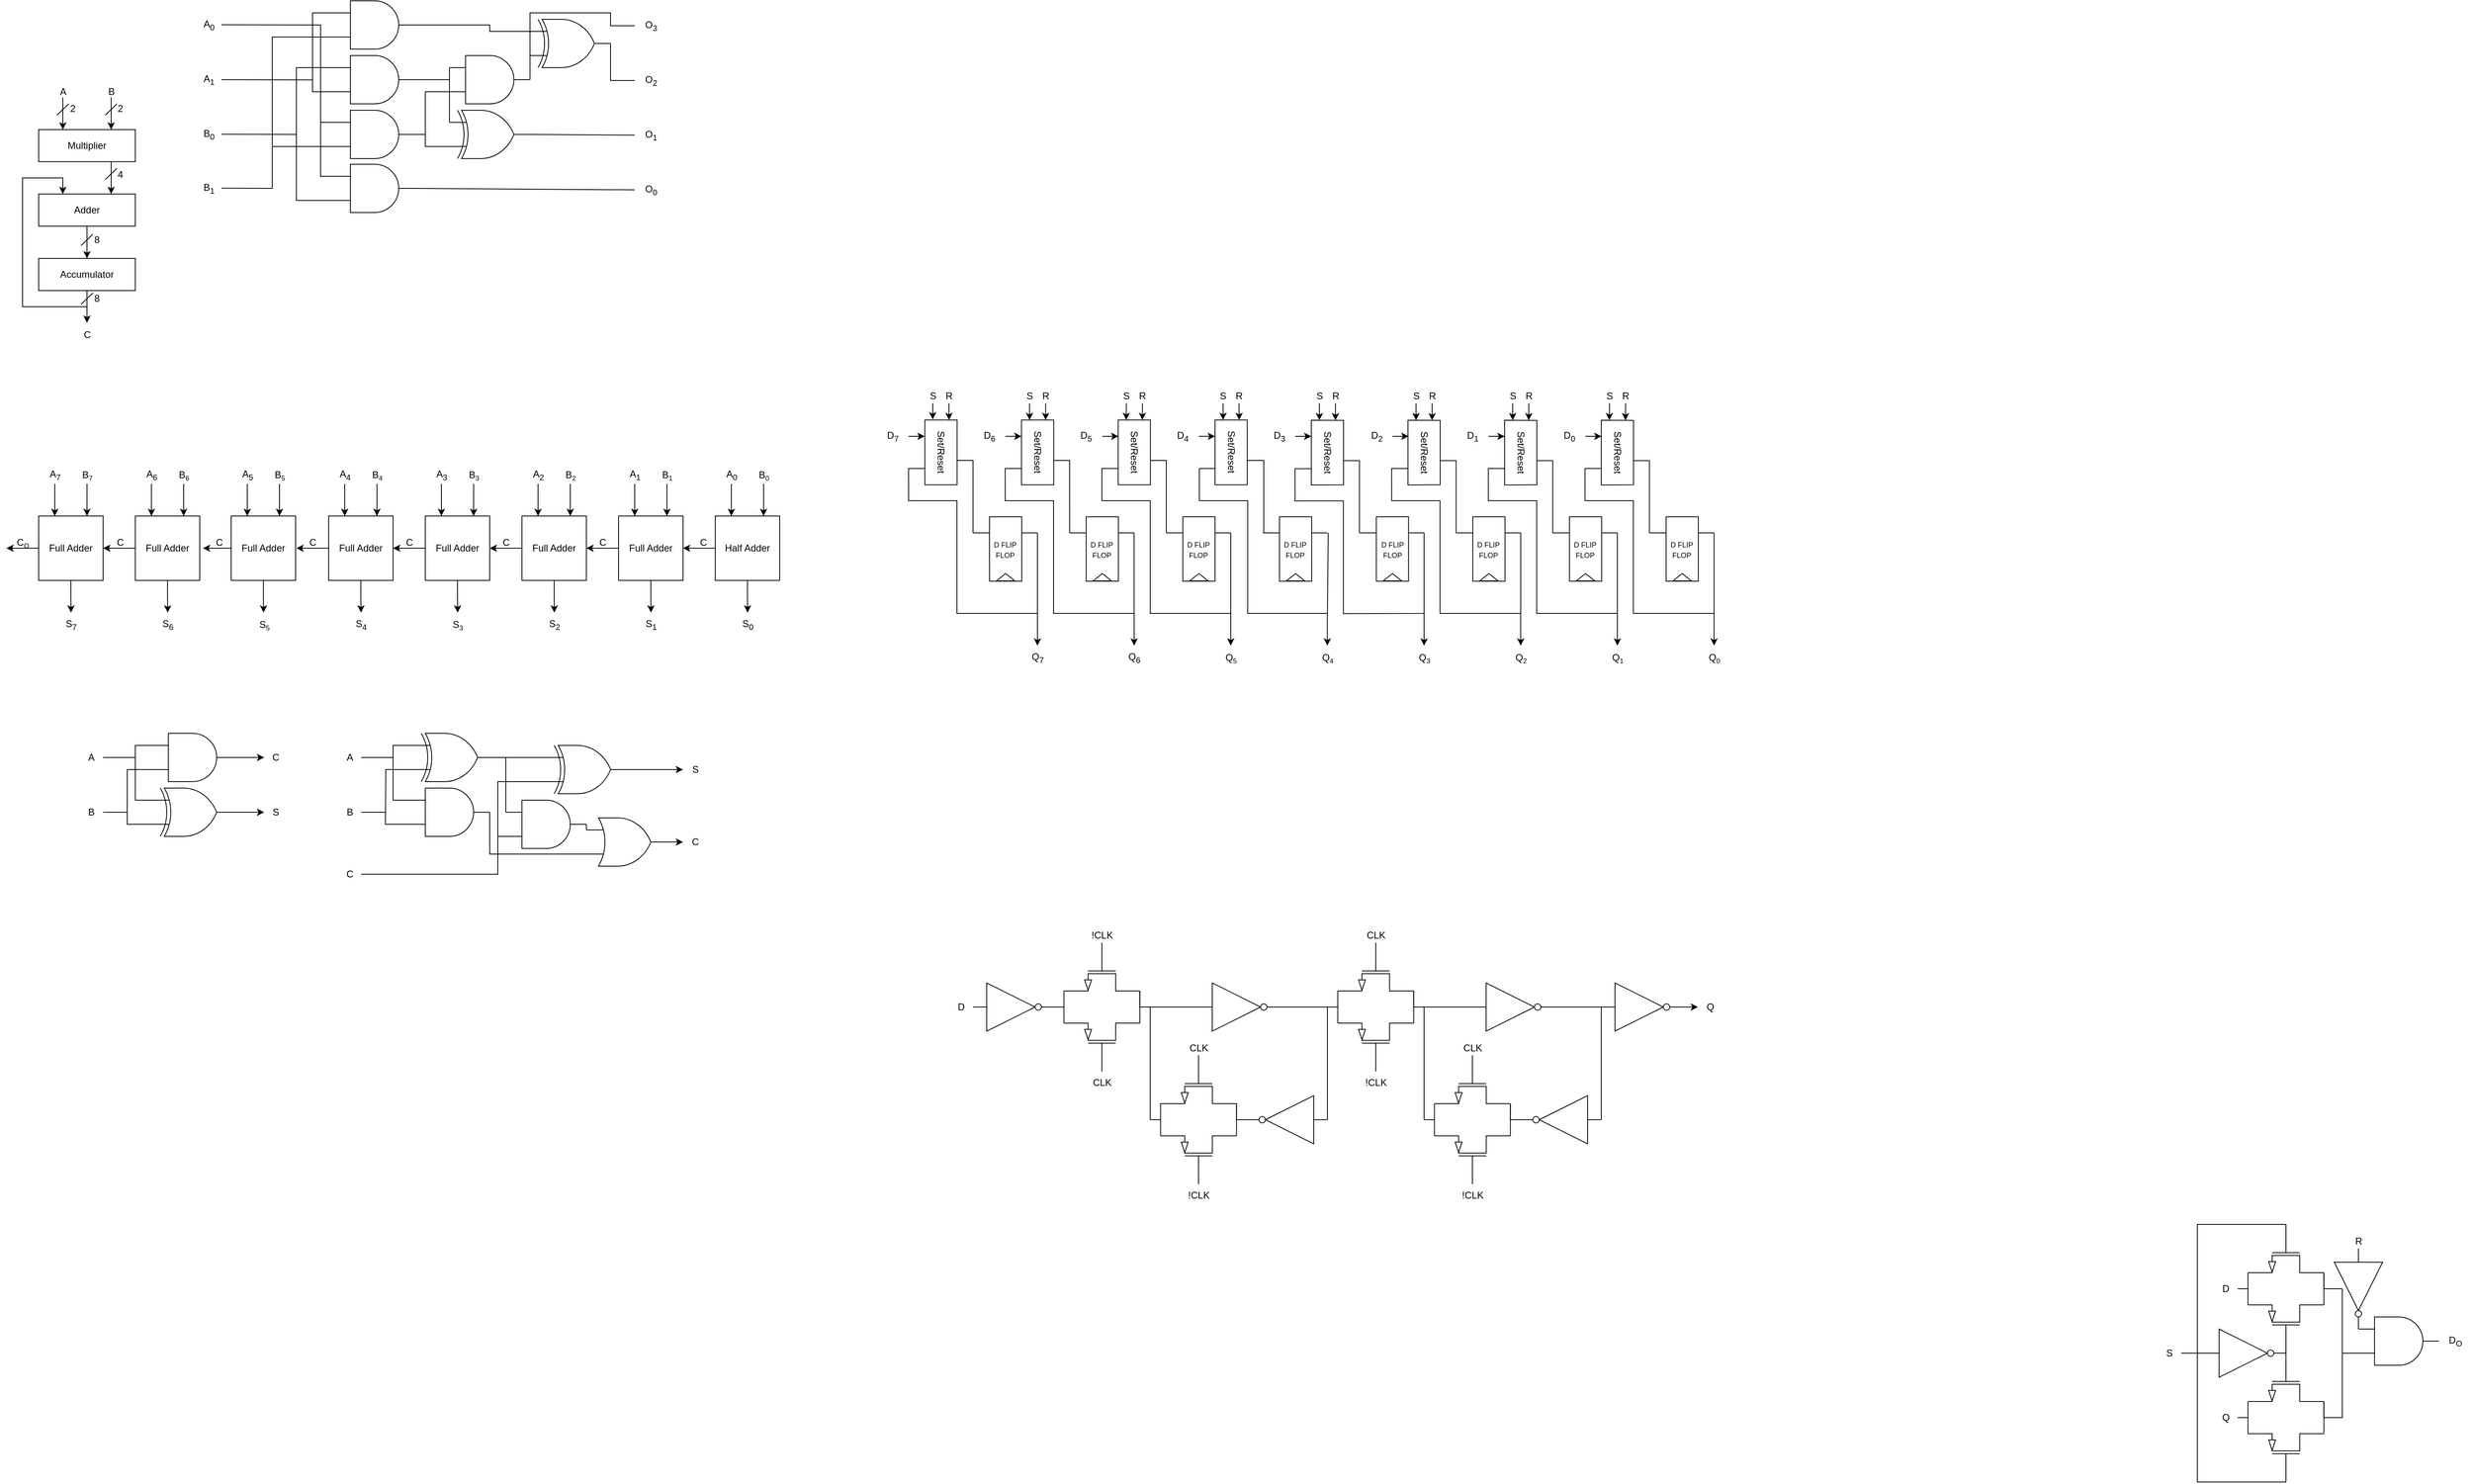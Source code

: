<mxfile version="22.0.6" type="github">
  <diagram name="Page-1" id="_UM0i6C4peb4IL8pWmH5">
    <mxGraphModel dx="1222" dy="1046" grid="1" gridSize="10" guides="1" tooltips="1" connect="1" arrows="1" fold="1" page="0" pageScale="1" pageWidth="827" pageHeight="1169" math="0" shadow="0">
      <root>
        <mxCell id="0" />
        <mxCell id="1" parent="0" />
        <mxCell id="-iqJQp9cjMG7rcLfuQtu-4" style="edgeStyle=orthogonalEdgeStyle;rounded=0;orthogonalLoop=1;jettySize=auto;html=1;exitX=0.5;exitY=1;exitDx=0;exitDy=0;entryX=0.5;entryY=0;entryDx=0;entryDy=0;" parent="1" source="-iqJQp9cjMG7rcLfuQtu-2" target="-iqJQp9cjMG7rcLfuQtu-3" edge="1">
          <mxGeometry relative="1" as="geometry" />
        </mxCell>
        <mxCell id="-iqJQp9cjMG7rcLfuQtu-2" value="Adder" style="rounded=0;whiteSpace=wrap;html=1;" parent="1" vertex="1">
          <mxGeometry x="360" y="200" width="120" height="40" as="geometry" />
        </mxCell>
        <mxCell id="-iqJQp9cjMG7rcLfuQtu-6" style="edgeStyle=orthogonalEdgeStyle;rounded=0;orthogonalLoop=1;jettySize=auto;html=1;exitX=0.5;exitY=1;exitDx=0;exitDy=0;entryX=0.25;entryY=0;entryDx=0;entryDy=0;" parent="1" source="-iqJQp9cjMG7rcLfuQtu-3" target="-iqJQp9cjMG7rcLfuQtu-2" edge="1">
          <mxGeometry relative="1" as="geometry">
            <Array as="points">
              <mxPoint x="420" y="340" />
              <mxPoint x="340" y="340" />
              <mxPoint x="340" y="180" />
              <mxPoint x="390" y="180" />
            </Array>
          </mxGeometry>
        </mxCell>
        <mxCell id="-iqJQp9cjMG7rcLfuQtu-3" value="Accumulator" style="rounded=0;whiteSpace=wrap;html=1;" parent="1" vertex="1">
          <mxGeometry x="360" y="280" width="120" height="40" as="geometry" />
        </mxCell>
        <mxCell id="-iqJQp9cjMG7rcLfuQtu-7" style="edgeStyle=orthogonalEdgeStyle;rounded=0;orthogonalLoop=1;jettySize=auto;html=1;exitX=0.75;exitY=1;exitDx=0;exitDy=0;entryX=0.75;entryY=0;entryDx=0;entryDy=0;" parent="1" source="-iqJQp9cjMG7rcLfuQtu-5" target="-iqJQp9cjMG7rcLfuQtu-2" edge="1">
          <mxGeometry relative="1" as="geometry" />
        </mxCell>
        <mxCell id="-iqJQp9cjMG7rcLfuQtu-5" value="Multiplier" style="rounded=0;whiteSpace=wrap;html=1;rotation=0;" parent="1" vertex="1">
          <mxGeometry x="360" y="120" width="120" height="39.83" as="geometry" />
        </mxCell>
        <mxCell id="-iqJQp9cjMG7rcLfuQtu-8" value="" style="endArrow=classic;html=1;rounded=0;entryX=0.75;entryY=0;entryDx=0;entryDy=0;" parent="1" edge="1">
          <mxGeometry width="50" height="50" relative="1" as="geometry">
            <mxPoint x="450" y="80" as="sourcePoint" />
            <mxPoint x="450" y="120" as="targetPoint" />
          </mxGeometry>
        </mxCell>
        <mxCell id="-iqJQp9cjMG7rcLfuQtu-9" value="" style="endArrow=classic;html=1;rounded=0;entryX=0.75;entryY=0;entryDx=0;entryDy=0;" parent="1" edge="1">
          <mxGeometry width="50" height="50" relative="1" as="geometry">
            <mxPoint x="390" y="80" as="sourcePoint" />
            <mxPoint x="390" y="120" as="targetPoint" />
          </mxGeometry>
        </mxCell>
        <mxCell id="-iqJQp9cjMG7rcLfuQtu-10" value="" style="endArrow=classic;html=1;rounded=0;" parent="1" edge="1">
          <mxGeometry width="50" height="50" relative="1" as="geometry">
            <mxPoint x="420" y="340" as="sourcePoint" />
            <mxPoint x="420" y="360" as="targetPoint" />
          </mxGeometry>
        </mxCell>
        <mxCell id="-iqJQp9cjMG7rcLfuQtu-11" value="A" style="text;html=1;align=center;verticalAlign=middle;resizable=0;points=[];autosize=1;strokeColor=none;fillColor=none;" parent="1" vertex="1">
          <mxGeometry x="375" y="58" width="30" height="30" as="geometry" />
        </mxCell>
        <mxCell id="-iqJQp9cjMG7rcLfuQtu-12" value="B" style="text;html=1;align=center;verticalAlign=middle;resizable=0;points=[];autosize=1;strokeColor=none;fillColor=none;" parent="1" vertex="1">
          <mxGeometry x="435" y="58" width="30" height="30" as="geometry" />
        </mxCell>
        <mxCell id="-iqJQp9cjMG7rcLfuQtu-13" value="C" style="text;html=1;align=center;verticalAlign=middle;resizable=0;points=[];autosize=1;strokeColor=none;fillColor=none;" parent="1" vertex="1">
          <mxGeometry x="405" y="360" width="30" height="30" as="geometry" />
        </mxCell>
        <mxCell id="iAVYWerwNga1-fqzqN3I-1" value="" style="endArrow=none;html=1;rounded=0;" parent="1" edge="1">
          <mxGeometry width="50" height="50" relative="1" as="geometry">
            <mxPoint x="442.75" y="182" as="sourcePoint" />
            <mxPoint x="457.25" y="168" as="targetPoint" />
          </mxGeometry>
        </mxCell>
        <mxCell id="iAVYWerwNga1-fqzqN3I-2" value="" style="endArrow=none;html=1;rounded=0;" parent="1" edge="1">
          <mxGeometry width="50" height="50" relative="1" as="geometry">
            <mxPoint x="412.75" y="264" as="sourcePoint" />
            <mxPoint x="427.25" y="250" as="targetPoint" />
          </mxGeometry>
        </mxCell>
        <mxCell id="iAVYWerwNga1-fqzqN3I-3" value="" style="endArrow=none;html=1;rounded=0;" parent="1" edge="1">
          <mxGeometry width="50" height="50" relative="1" as="geometry">
            <mxPoint x="442.75" y="102" as="sourcePoint" />
            <mxPoint x="457.25" y="88" as="targetPoint" />
          </mxGeometry>
        </mxCell>
        <mxCell id="iAVYWerwNga1-fqzqN3I-4" value="" style="endArrow=none;html=1;rounded=0;" parent="1" edge="1">
          <mxGeometry width="50" height="50" relative="1" as="geometry">
            <mxPoint x="382.75" y="102" as="sourcePoint" />
            <mxPoint x="397.25" y="88" as="targetPoint" />
          </mxGeometry>
        </mxCell>
        <mxCell id="iAVYWerwNga1-fqzqN3I-5" value="" style="endArrow=none;html=1;rounded=0;" parent="1" edge="1">
          <mxGeometry width="50" height="50" relative="1" as="geometry">
            <mxPoint x="412.75" y="337" as="sourcePoint" />
            <mxPoint x="427.25" y="323" as="targetPoint" />
          </mxGeometry>
        </mxCell>
        <mxCell id="iAVYWerwNga1-fqzqN3I-6" value="8" style="text;html=1;align=center;verticalAlign=middle;resizable=0;points=[];autosize=1;strokeColor=none;fillColor=none;" parent="1" vertex="1">
          <mxGeometry x="419" y="244" width="25" height="26" as="geometry" />
        </mxCell>
        <mxCell id="iAVYWerwNga1-fqzqN3I-7" value="4" style="text;html=1;align=center;verticalAlign=middle;resizable=0;points=[];autosize=1;strokeColor=none;fillColor=none;" parent="1" vertex="1">
          <mxGeometry x="448" y="163" width="25" height="26" as="geometry" />
        </mxCell>
        <mxCell id="iAVYWerwNga1-fqzqN3I-8" value="2" style="text;html=1;align=center;verticalAlign=middle;resizable=0;points=[];autosize=1;strokeColor=none;fillColor=none;" parent="1" vertex="1">
          <mxGeometry x="448" y="81" width="25" height="26" as="geometry" />
        </mxCell>
        <mxCell id="iAVYWerwNga1-fqzqN3I-9" value="2" style="text;html=1;align=center;verticalAlign=middle;resizable=0;points=[];autosize=1;strokeColor=none;fillColor=none;" parent="1" vertex="1">
          <mxGeometry x="389" y="81" width="25" height="26" as="geometry" />
        </mxCell>
        <mxCell id="iAVYWerwNga1-fqzqN3I-10" value="8" style="text;html=1;align=center;verticalAlign=middle;resizable=0;points=[];autosize=1;strokeColor=none;fillColor=none;" parent="1" vertex="1">
          <mxGeometry x="419" y="317" width="25" height="26" as="geometry" />
        </mxCell>
        <mxCell id="iAVYWerwNga1-fqzqN3I-17" value="" style="verticalLabelPosition=bottom;shadow=0;dashed=0;align=center;html=1;verticalAlign=top;shape=mxgraph.electrical.logic_gates.logic_gate;operation=xor;" parent="1" vertex="1">
          <mxGeometry x="970" y="-17" width="100" height="60" as="geometry" />
        </mxCell>
        <mxCell id="iAVYWerwNga1-fqzqN3I-19" value="" style="verticalLabelPosition=bottom;shadow=0;dashed=0;align=center;html=1;verticalAlign=top;shape=mxgraph.electrical.logic_gates.logic_gate;operation=and;" parent="1" vertex="1">
          <mxGeometry x="727" y="28" width="100" height="60" as="geometry" />
        </mxCell>
        <mxCell id="iAVYWerwNga1-fqzqN3I-20" value="" style="verticalLabelPosition=bottom;shadow=0;dashed=0;align=center;html=1;verticalAlign=top;shape=mxgraph.electrical.logic_gates.logic_gate;operation=and;" parent="1" vertex="1">
          <mxGeometry x="870" y="28" width="100" height="60" as="geometry" />
        </mxCell>
        <mxCell id="iAVYWerwNga1-fqzqN3I-21" value="" style="verticalLabelPosition=bottom;shadow=0;dashed=0;align=center;html=1;verticalAlign=top;shape=mxgraph.electrical.logic_gates.logic_gate;operation=and;" parent="1" vertex="1">
          <mxGeometry x="727" y="-40" width="100" height="60" as="geometry" />
        </mxCell>
        <mxCell id="iAVYWerwNga1-fqzqN3I-22" value="" style="verticalLabelPosition=bottom;shadow=0;dashed=0;align=center;html=1;verticalAlign=top;shape=mxgraph.electrical.logic_gates.logic_gate;operation=and;" parent="1" vertex="1">
          <mxGeometry x="727" y="163" width="100" height="60" as="geometry" />
        </mxCell>
        <mxCell id="iAVYWerwNga1-fqzqN3I-23" value="" style="verticalLabelPosition=bottom;shadow=0;dashed=0;align=center;html=1;verticalAlign=top;shape=mxgraph.electrical.logic_gates.logic_gate;operation=and;" parent="1" vertex="1">
          <mxGeometry x="727" y="96" width="100" height="60" as="geometry" />
        </mxCell>
        <mxCell id="iAVYWerwNga1-fqzqN3I-25" value="A&lt;sub&gt;0&lt;/sub&gt;" style="text;html=1;align=center;verticalAlign=middle;resizable=0;points=[];autosize=1;strokeColor=none;fillColor=none;" parent="1" vertex="1">
          <mxGeometry x="555" y="-24" width="32" height="28" as="geometry" />
        </mxCell>
        <mxCell id="iAVYWerwNga1-fqzqN3I-26" value="A&lt;sub&gt;1&lt;/sub&gt;" style="text;html=1;align=center;verticalAlign=middle;resizable=0;points=[];autosize=1;strokeColor=none;fillColor=none;" parent="1" vertex="1">
          <mxGeometry x="555" y="44" width="32" height="28" as="geometry" />
        </mxCell>
        <mxCell id="iAVYWerwNga1-fqzqN3I-27" value="B&lt;sub&gt;0&lt;/sub&gt;" style="text;html=1;align=center;verticalAlign=middle;resizable=0;points=[];autosize=1;strokeColor=none;fillColor=none;" parent="1" vertex="1">
          <mxGeometry x="555" y="112" width="32" height="28" as="geometry" />
        </mxCell>
        <mxCell id="iAVYWerwNga1-fqzqN3I-28" value="B&lt;sub&gt;1&lt;/sub&gt;" style="text;html=1;align=center;verticalAlign=middle;resizable=0;points=[];autosize=1;strokeColor=none;fillColor=none;" parent="1" vertex="1">
          <mxGeometry x="555" y="179" width="32" height="28" as="geometry" />
        </mxCell>
        <mxCell id="iAVYWerwNga1-fqzqN3I-29" value="" style="endArrow=none;html=1;rounded=0;exitX=0;exitY=0.25;exitDx=0;exitDy=0;exitPerimeter=0;" parent="1" source="iAVYWerwNga1-fqzqN3I-21" edge="1">
          <mxGeometry width="50" height="50" relative="1" as="geometry">
            <mxPoint x="723" y="-24" as="sourcePoint" />
            <mxPoint x="700" y="-10" as="targetPoint" />
            <Array as="points">
              <mxPoint x="700" y="-25" />
            </Array>
          </mxGeometry>
        </mxCell>
        <mxCell id="iAVYWerwNga1-fqzqN3I-30" value="" style="endArrow=none;html=1;rounded=0;exitX=0;exitY=0.75;exitDx=0;exitDy=0;exitPerimeter=0;" parent="1" source="iAVYWerwNga1-fqzqN3I-19" edge="1">
          <mxGeometry width="50" height="50" relative="1" as="geometry">
            <mxPoint x="737" y="-15" as="sourcePoint" />
            <mxPoint x="700" y="-10" as="targetPoint" />
            <Array as="points">
              <mxPoint x="700" y="73" />
            </Array>
          </mxGeometry>
        </mxCell>
        <mxCell id="iAVYWerwNga1-fqzqN3I-31" value="" style="endArrow=none;html=1;rounded=0;" parent="1" edge="1">
          <mxGeometry width="50" height="50" relative="1" as="geometry">
            <mxPoint x="700" y="58.21" as="sourcePoint" />
            <mxPoint x="587" y="58.0" as="targetPoint" />
          </mxGeometry>
        </mxCell>
        <mxCell id="iAVYWerwNga1-fqzqN3I-32" value="" style="endArrow=none;html=1;rounded=0;exitX=0;exitY=0.75;exitDx=0;exitDy=0;exitPerimeter=0;" parent="1" source="iAVYWerwNga1-fqzqN3I-22" edge="1">
          <mxGeometry width="50" height="50" relative="1" as="geometry">
            <mxPoint x="642" y="125.73" as="sourcePoint" />
            <mxPoint x="587" y="125.73" as="targetPoint" />
            <Array as="points">
              <mxPoint x="680" y="208" />
              <mxPoint x="680" y="126" />
            </Array>
          </mxGeometry>
        </mxCell>
        <mxCell id="iAVYWerwNga1-fqzqN3I-33" value="" style="endArrow=none;html=1;rounded=0;exitX=0;exitY=0.75;exitDx=0;exitDy=0;exitPerimeter=0;" parent="1" source="iAVYWerwNga1-fqzqN3I-23" edge="1">
          <mxGeometry width="50" height="50" relative="1" as="geometry">
            <mxPoint x="642" y="192.73" as="sourcePoint" />
            <mxPoint x="587" y="192.73" as="targetPoint" />
            <Array as="points">
              <mxPoint x="650" y="141" />
              <mxPoint x="650" y="193" />
            </Array>
          </mxGeometry>
        </mxCell>
        <mxCell id="iAVYWerwNga1-fqzqN3I-34" value="" style="endArrow=none;html=1;rounded=0;exitX=0;exitY=0.25;exitDx=0;exitDy=0;exitPerimeter=0;" parent="1" source="iAVYWerwNga1-fqzqN3I-22" edge="1">
          <mxGeometry width="50" height="50" relative="1" as="geometry">
            <mxPoint x="710" y="-10" as="sourcePoint" />
            <mxPoint x="587" y="-10.27" as="targetPoint" />
            <Array as="points">
              <mxPoint x="710" y="178" />
              <mxPoint x="710" y="-10" />
            </Array>
          </mxGeometry>
        </mxCell>
        <mxCell id="iAVYWerwNga1-fqzqN3I-35" value="" style="endArrow=none;html=1;rounded=0;exitX=0;exitY=0.25;exitDx=0;exitDy=0;exitPerimeter=0;" parent="1" source="iAVYWerwNga1-fqzqN3I-23" edge="1">
          <mxGeometry width="50" height="50" relative="1" as="geometry">
            <mxPoint x="672" y="155.73" as="sourcePoint" />
            <mxPoint x="710" y="111" as="targetPoint" />
            <Array as="points" />
          </mxGeometry>
        </mxCell>
        <mxCell id="iAVYWerwNga1-fqzqN3I-36" value="" style="endArrow=none;html=1;rounded=0;entryX=0;entryY=0.25;entryDx=0;entryDy=0;entryPerimeter=0;" parent="1" target="iAVYWerwNga1-fqzqN3I-19" edge="1">
          <mxGeometry width="50" height="50" relative="1" as="geometry">
            <mxPoint x="680" y="130" as="sourcePoint" />
            <mxPoint x="627" y="165.73" as="targetPoint" />
            <Array as="points">
              <mxPoint x="680" y="43" />
            </Array>
          </mxGeometry>
        </mxCell>
        <mxCell id="iAVYWerwNga1-fqzqN3I-37" value="" style="endArrow=none;html=1;rounded=0;entryX=0;entryY=0.75;entryDx=0;entryDy=0;entryPerimeter=0;" parent="1" target="iAVYWerwNga1-fqzqN3I-21" edge="1">
          <mxGeometry width="50" height="50" relative="1" as="geometry">
            <mxPoint x="650" y="140" as="sourcePoint" />
            <mxPoint x="637" y="175.73" as="targetPoint" />
            <Array as="points">
              <mxPoint x="650" y="5" />
            </Array>
          </mxGeometry>
        </mxCell>
        <mxCell id="iAVYWerwNga1-fqzqN3I-38" value="" style="verticalLabelPosition=bottom;shadow=0;dashed=0;align=center;html=1;verticalAlign=top;shape=mxgraph.electrical.logic_gates.logic_gate;operation=xor;" parent="1" vertex="1">
          <mxGeometry x="870" y="96" width="100" height="60" as="geometry" />
        </mxCell>
        <mxCell id="iAVYWerwNga1-fqzqN3I-40" value="" style="endArrow=none;html=1;rounded=0;entryX=1;entryY=0.5;entryDx=0;entryDy=0;entryPerimeter=0;" parent="1" target="iAVYWerwNga1-fqzqN3I-19" edge="1">
          <mxGeometry width="50" height="50" relative="1" as="geometry">
            <mxPoint x="870" y="58" as="sourcePoint" />
            <mxPoint x="970" y="90" as="targetPoint" />
          </mxGeometry>
        </mxCell>
        <mxCell id="iAVYWerwNga1-fqzqN3I-41" value="" style="endArrow=none;html=1;rounded=0;entryX=1;entryY=0.5;entryDx=0;entryDy=0;entryPerimeter=0;exitX=0;exitY=0.75;exitDx=0;exitDy=0;exitPerimeter=0;" parent="1" source="iAVYWerwNga1-fqzqN3I-38" target="iAVYWerwNga1-fqzqN3I-23" edge="1">
          <mxGeometry width="50" height="50" relative="1" as="geometry">
            <mxPoint x="890" y="132" as="sourcePoint" />
            <mxPoint x="827" y="130" as="targetPoint" />
            <Array as="points">
              <mxPoint x="840" y="141" />
              <mxPoint x="840" y="126" />
            </Array>
          </mxGeometry>
        </mxCell>
        <mxCell id="iAVYWerwNga1-fqzqN3I-42" value="" style="endArrow=none;html=1;rounded=0;entryX=0;entryY=0.75;entryDx=0;entryDy=0;entryPerimeter=0;" parent="1" target="iAVYWerwNga1-fqzqN3I-20" edge="1">
          <mxGeometry width="50" height="50" relative="1" as="geometry">
            <mxPoint x="840" y="130" as="sourcePoint" />
            <mxPoint x="847" y="78" as="targetPoint" />
            <Array as="points">
              <mxPoint x="840" y="73" />
              <mxPoint x="870" y="73" />
            </Array>
          </mxGeometry>
        </mxCell>
        <mxCell id="iAVYWerwNga1-fqzqN3I-43" value="" style="endArrow=none;html=1;rounded=0;exitX=0;exitY=0.25;exitDx=0;exitDy=0;exitPerimeter=0;entryX=0;entryY=0.25;entryDx=0;entryDy=0;entryPerimeter=0;" parent="1" source="iAVYWerwNga1-fqzqN3I-38" target="iAVYWerwNga1-fqzqN3I-20" edge="1">
          <mxGeometry width="50" height="50" relative="1" as="geometry">
            <mxPoint x="920" y="90" as="sourcePoint" />
            <mxPoint x="890" y="50" as="targetPoint" />
            <Array as="points">
              <mxPoint x="870" y="43" />
            </Array>
          </mxGeometry>
        </mxCell>
        <mxCell id="iAVYWerwNga1-fqzqN3I-44" value="" style="endArrow=none;html=1;rounded=0;entryX=1;entryY=0.5;entryDx=0;entryDy=0;entryPerimeter=0;exitX=0;exitY=0.25;exitDx=0;exitDy=0;exitPerimeter=0;" parent="1" source="iAVYWerwNga1-fqzqN3I-17" target="iAVYWerwNga1-fqzqN3I-21" edge="1">
          <mxGeometry width="50" height="50" relative="1" as="geometry">
            <mxPoint x="910" y="-9" as="sourcePoint" />
            <mxPoint x="847" y="-11" as="targetPoint" />
            <Array as="points">
              <mxPoint x="920" y="-2" />
              <mxPoint x="920" y="-10" />
            </Array>
          </mxGeometry>
        </mxCell>
        <mxCell id="iAVYWerwNga1-fqzqN3I-45" value="" style="endArrow=none;html=1;rounded=0;entryX=1;entryY=0.5;entryDx=0;entryDy=0;entryPerimeter=0;exitX=0;exitY=0.75;exitDx=0;exitDy=0;exitPerimeter=0;" parent="1" source="iAVYWerwNga1-fqzqN3I-17" target="iAVYWerwNga1-fqzqN3I-20" edge="1">
          <mxGeometry width="50" height="50" relative="1" as="geometry">
            <mxPoint x="1070" y="9" as="sourcePoint" />
            <mxPoint x="837" as="targetPoint" />
            <Array as="points" />
          </mxGeometry>
        </mxCell>
        <mxCell id="iAVYWerwNga1-fqzqN3I-46" value="" style="endArrow=none;html=1;rounded=0;exitX=1;exitY=0.5;exitDx=0;exitDy=0;exitPerimeter=0;" parent="1" source="iAVYWerwNga1-fqzqN3I-38" target="iAVYWerwNga1-fqzqN3I-52" edge="1">
          <mxGeometry width="50" height="50" relative="1" as="geometry">
            <mxPoint x="1070" y="39" as="sourcePoint" />
            <mxPoint x="1200" y="126" as="targetPoint" />
            <Array as="points" />
          </mxGeometry>
        </mxCell>
        <mxCell id="iAVYWerwNga1-fqzqN3I-47" value="" style="endArrow=none;html=1;rounded=0;exitX=1;exitY=0.5;exitDx=0;exitDy=0;exitPerimeter=0;" parent="1" source="iAVYWerwNga1-fqzqN3I-22" target="iAVYWerwNga1-fqzqN3I-53" edge="1">
          <mxGeometry width="50" height="50" relative="1" as="geometry">
            <mxPoint x="827" y="192.07" as="sourcePoint" />
            <mxPoint x="1100" y="193.933" as="targetPoint" />
            <Array as="points" />
          </mxGeometry>
        </mxCell>
        <mxCell id="iAVYWerwNga1-fqzqN3I-48" value="" style="endArrow=none;html=1;rounded=0;exitX=1;exitY=0.5;exitDx=0;exitDy=0;exitPerimeter=0;" parent="1" source="iAVYWerwNga1-fqzqN3I-17" target="iAVYWerwNga1-fqzqN3I-51" edge="1">
          <mxGeometry width="50" height="50" relative="1" as="geometry">
            <mxPoint x="1030" y="146" as="sourcePoint" />
            <mxPoint x="1200" y="60" as="targetPoint" />
            <Array as="points">
              <mxPoint x="1070" y="59" />
            </Array>
          </mxGeometry>
        </mxCell>
        <mxCell id="iAVYWerwNga1-fqzqN3I-49" value="" style="endArrow=none;html=1;rounded=0;" parent="1" target="iAVYWerwNga1-fqzqN3I-50" edge="1">
          <mxGeometry width="50" height="50" relative="1" as="geometry">
            <mxPoint x="970" y="35" as="sourcePoint" />
            <mxPoint x="1130" y="-5" as="targetPoint" />
            <Array as="points">
              <mxPoint x="970" y="-25" />
              <mxPoint x="1070" y="-25" />
              <mxPoint x="1070" y="-9" />
            </Array>
          </mxGeometry>
        </mxCell>
        <mxCell id="iAVYWerwNga1-fqzqN3I-50" value="O&lt;sub&gt;3&lt;/sub&gt;" style="text;html=1;align=center;verticalAlign=middle;resizable=0;points=[];autosize=1;strokeColor=none;fillColor=none;" parent="1" vertex="1">
          <mxGeometry x="1100" y="-24" width="40" height="30" as="geometry" />
        </mxCell>
        <mxCell id="iAVYWerwNga1-fqzqN3I-51" value="O&lt;sub&gt;2&lt;/sub&gt;" style="text;html=1;align=center;verticalAlign=middle;resizable=0;points=[];autosize=1;strokeColor=none;fillColor=none;" parent="1" vertex="1">
          <mxGeometry x="1100" y="44" width="40" height="30" as="geometry" />
        </mxCell>
        <mxCell id="iAVYWerwNga1-fqzqN3I-52" value="O&lt;sub&gt;1&lt;/sub&gt;" style="text;html=1;align=center;verticalAlign=middle;resizable=0;points=[];autosize=1;strokeColor=none;fillColor=none;" parent="1" vertex="1">
          <mxGeometry x="1100" y="112" width="40" height="30" as="geometry" />
        </mxCell>
        <mxCell id="iAVYWerwNga1-fqzqN3I-53" value="O&lt;sub&gt;0&lt;/sub&gt;" style="text;html=1;align=center;verticalAlign=middle;resizable=0;points=[];autosize=1;strokeColor=none;fillColor=none;" parent="1" vertex="1">
          <mxGeometry x="1100" y="180" width="40" height="30" as="geometry" />
        </mxCell>
        <mxCell id="iAVYWerwNga1-fqzqN3I-114" value="" style="edgeStyle=orthogonalEdgeStyle;rounded=0;orthogonalLoop=1;jettySize=auto;html=1;" parent="1" source="iAVYWerwNga1-fqzqN3I-56" target="iAVYWerwNga1-fqzqN3I-57" edge="1">
          <mxGeometry relative="1" as="geometry" />
        </mxCell>
        <mxCell id="iAVYWerwNga1-fqzqN3I-128" style="edgeStyle=orthogonalEdgeStyle;rounded=0;orthogonalLoop=1;jettySize=auto;html=1;exitX=0.5;exitY=1;exitDx=0;exitDy=0;" parent="1" source="iAVYWerwNga1-fqzqN3I-56" edge="1">
          <mxGeometry relative="1" as="geometry">
            <mxPoint x="1240.19" y="720" as="targetPoint" />
          </mxGeometry>
        </mxCell>
        <mxCell id="iAVYWerwNga1-fqzqN3I-56" value="Half Adder" style="whiteSpace=wrap;html=1;aspect=fixed;" parent="1" vertex="1">
          <mxGeometry x="1200" y="600" width="80" height="80" as="geometry" />
        </mxCell>
        <mxCell id="iAVYWerwNga1-fqzqN3I-64" style="edgeStyle=orthogonalEdgeStyle;rounded=0;orthogonalLoop=1;jettySize=auto;html=1;exitX=0;exitY=0.5;exitDx=0;exitDy=0;" parent="1" source="iAVYWerwNga1-fqzqN3I-57" edge="1">
          <mxGeometry relative="1" as="geometry">
            <mxPoint x="1040" y="640" as="targetPoint" />
          </mxGeometry>
        </mxCell>
        <mxCell id="iAVYWerwNga1-fqzqN3I-127" style="edgeStyle=orthogonalEdgeStyle;rounded=0;orthogonalLoop=1;jettySize=auto;html=1;exitX=0.5;exitY=1;exitDx=0;exitDy=0;" parent="1" source="iAVYWerwNga1-fqzqN3I-57" edge="1">
          <mxGeometry relative="1" as="geometry">
            <mxPoint x="1120.19" y="720" as="targetPoint" />
          </mxGeometry>
        </mxCell>
        <mxCell id="iAVYWerwNga1-fqzqN3I-57" value="Full Adder" style="whiteSpace=wrap;html=1;aspect=fixed;" parent="1" vertex="1">
          <mxGeometry x="1080" y="600" width="80" height="80" as="geometry" />
        </mxCell>
        <mxCell id="iAVYWerwNga1-fqzqN3I-62" value="" style="endArrow=classic;html=1;rounded=0;entryX=0.25;entryY=0;entryDx=0;entryDy=0;" parent="1" target="iAVYWerwNga1-fqzqN3I-57" edge="1">
          <mxGeometry width="50" height="50" relative="1" as="geometry">
            <mxPoint x="1100" y="560" as="sourcePoint" />
            <mxPoint x="1110.0" y="599" as="targetPoint" />
          </mxGeometry>
        </mxCell>
        <mxCell id="iAVYWerwNga1-fqzqN3I-63" value="" style="endArrow=classic;html=1;rounded=0;entryX=0.75;entryY=0;entryDx=0;entryDy=0;" parent="1" target="iAVYWerwNga1-fqzqN3I-57" edge="1">
          <mxGeometry width="50" height="50" relative="1" as="geometry">
            <mxPoint x="1140" y="560" as="sourcePoint" />
            <mxPoint x="1150" y="600" as="targetPoint" />
          </mxGeometry>
        </mxCell>
        <mxCell id="iAVYWerwNga1-fqzqN3I-65" value="C" style="text;html=1;align=center;verticalAlign=middle;resizable=0;points=[];autosize=1;strokeColor=none;fillColor=none;" parent="1" vertex="1">
          <mxGeometry x="1045" y="618" width="30" height="30" as="geometry" />
        </mxCell>
        <mxCell id="iAVYWerwNga1-fqzqN3I-66" value="A&lt;sub&gt;1&lt;/sub&gt;" style="text;html=1;align=center;verticalAlign=bottom;resizable=0;points=[];autosize=1;strokeColor=none;fillColor=none;" parent="1" vertex="1">
          <mxGeometry x="1080" y="530" width="40" height="30" as="geometry" />
        </mxCell>
        <mxCell id="iAVYWerwNga1-fqzqN3I-67" value="B&lt;span style=&quot;font-size: 10px;&quot;&gt;&lt;sub&gt;1&lt;/sub&gt;&lt;/span&gt;" style="text;html=1;align=center;verticalAlign=bottom;resizable=0;points=[];autosize=1;strokeColor=none;fillColor=none;" parent="1" vertex="1">
          <mxGeometry x="1120" y="530" width="40" height="30" as="geometry" />
        </mxCell>
        <mxCell id="iAVYWerwNga1-fqzqN3I-68" style="edgeStyle=orthogonalEdgeStyle;rounded=0;orthogonalLoop=1;jettySize=auto;html=1;exitX=0;exitY=0.5;exitDx=0;exitDy=0;" parent="1" source="iAVYWerwNga1-fqzqN3I-69" edge="1">
          <mxGeometry relative="1" as="geometry">
            <mxPoint x="920" y="640" as="targetPoint" />
          </mxGeometry>
        </mxCell>
        <mxCell id="iAVYWerwNga1-fqzqN3I-126" style="edgeStyle=orthogonalEdgeStyle;rounded=0;orthogonalLoop=1;jettySize=auto;html=1;exitX=0.5;exitY=1;exitDx=0;exitDy=0;" parent="1" source="iAVYWerwNga1-fqzqN3I-69" edge="1">
          <mxGeometry relative="1" as="geometry">
            <mxPoint x="1000.19" y="720" as="targetPoint" />
          </mxGeometry>
        </mxCell>
        <mxCell id="iAVYWerwNga1-fqzqN3I-69" value="Full Adder" style="whiteSpace=wrap;html=1;aspect=fixed;" parent="1" vertex="1">
          <mxGeometry x="960" y="600" width="80" height="80" as="geometry" />
        </mxCell>
        <mxCell id="iAVYWerwNga1-fqzqN3I-70" value="" style="endArrow=classic;html=1;rounded=0;entryX=0.25;entryY=0;entryDx=0;entryDy=0;" parent="1" target="iAVYWerwNga1-fqzqN3I-69" edge="1">
          <mxGeometry width="50" height="50" relative="1" as="geometry">
            <mxPoint x="980" y="560" as="sourcePoint" />
            <mxPoint x="990.0" y="599" as="targetPoint" />
          </mxGeometry>
        </mxCell>
        <mxCell id="iAVYWerwNga1-fqzqN3I-71" value="" style="endArrow=classic;html=1;rounded=0;entryX=0.75;entryY=0;entryDx=0;entryDy=0;" parent="1" target="iAVYWerwNga1-fqzqN3I-69" edge="1">
          <mxGeometry width="50" height="50" relative="1" as="geometry">
            <mxPoint x="1020" y="560" as="sourcePoint" />
            <mxPoint x="1030" y="600" as="targetPoint" />
          </mxGeometry>
        </mxCell>
        <mxCell id="iAVYWerwNga1-fqzqN3I-72" value="C" style="text;html=1;align=center;verticalAlign=middle;resizable=0;points=[];autosize=1;strokeColor=none;fillColor=none;" parent="1" vertex="1">
          <mxGeometry x="925" y="618" width="30" height="30" as="geometry" />
        </mxCell>
        <mxCell id="iAVYWerwNga1-fqzqN3I-73" value="A&lt;sub&gt;2&lt;/sub&gt;" style="text;html=1;align=center;verticalAlign=bottom;resizable=0;points=[];autosize=1;strokeColor=none;fillColor=none;" parent="1" vertex="1">
          <mxGeometry x="960" y="530" width="40" height="30" as="geometry" />
        </mxCell>
        <mxCell id="iAVYWerwNga1-fqzqN3I-74" value="B&lt;span style=&quot;font-size: 10px;&quot;&gt;&lt;sub&gt;2&lt;/sub&gt;&lt;/span&gt;" style="text;html=1;align=center;verticalAlign=bottom;resizable=0;points=[];autosize=1;strokeColor=none;fillColor=none;" parent="1" vertex="1">
          <mxGeometry x="1000" y="530" width="40" height="30" as="geometry" />
        </mxCell>
        <mxCell id="iAVYWerwNga1-fqzqN3I-75" style="edgeStyle=orthogonalEdgeStyle;rounded=0;orthogonalLoop=1;jettySize=auto;html=1;exitX=0;exitY=0.5;exitDx=0;exitDy=0;" parent="1" source="iAVYWerwNga1-fqzqN3I-76" edge="1">
          <mxGeometry relative="1" as="geometry">
            <mxPoint x="800" y="640" as="targetPoint" />
          </mxGeometry>
        </mxCell>
        <mxCell id="iAVYWerwNga1-fqzqN3I-125" style="edgeStyle=orthogonalEdgeStyle;rounded=0;orthogonalLoop=1;jettySize=auto;html=1;exitX=0.5;exitY=1;exitDx=0;exitDy=0;" parent="1" source="iAVYWerwNga1-fqzqN3I-76" edge="1">
          <mxGeometry relative="1" as="geometry">
            <mxPoint x="880.19" y="720" as="targetPoint" />
          </mxGeometry>
        </mxCell>
        <mxCell id="iAVYWerwNga1-fqzqN3I-76" value="Full Adder" style="whiteSpace=wrap;html=1;aspect=fixed;" parent="1" vertex="1">
          <mxGeometry x="840" y="600" width="80" height="80" as="geometry" />
        </mxCell>
        <mxCell id="iAVYWerwNga1-fqzqN3I-77" value="" style="endArrow=classic;html=1;rounded=0;entryX=0.25;entryY=0;entryDx=0;entryDy=0;" parent="1" target="iAVYWerwNga1-fqzqN3I-76" edge="1">
          <mxGeometry width="50" height="50" relative="1" as="geometry">
            <mxPoint x="860" y="560" as="sourcePoint" />
            <mxPoint x="870.0" y="599" as="targetPoint" />
          </mxGeometry>
        </mxCell>
        <mxCell id="iAVYWerwNga1-fqzqN3I-78" value="" style="endArrow=classic;html=1;rounded=0;entryX=0.75;entryY=0;entryDx=0;entryDy=0;" parent="1" target="iAVYWerwNga1-fqzqN3I-76" edge="1">
          <mxGeometry width="50" height="50" relative="1" as="geometry">
            <mxPoint x="900" y="560" as="sourcePoint" />
            <mxPoint x="910" y="600" as="targetPoint" />
          </mxGeometry>
        </mxCell>
        <mxCell id="iAVYWerwNga1-fqzqN3I-79" value="C" style="text;html=1;align=center;verticalAlign=middle;resizable=0;points=[];autosize=1;strokeColor=none;fillColor=none;" parent="1" vertex="1">
          <mxGeometry x="805" y="618" width="30" height="30" as="geometry" />
        </mxCell>
        <mxCell id="iAVYWerwNga1-fqzqN3I-80" value="A&lt;sub&gt;3&lt;/sub&gt;" style="text;html=1;align=center;verticalAlign=bottom;resizable=0;points=[];autosize=1;strokeColor=none;fillColor=none;" parent="1" vertex="1">
          <mxGeometry x="840" y="530" width="40" height="30" as="geometry" />
        </mxCell>
        <mxCell id="iAVYWerwNga1-fqzqN3I-81" value="B&lt;span style=&quot;font-size: 10px;&quot;&gt;&lt;sub&gt;3&lt;/sub&gt;&lt;/span&gt;" style="text;html=1;align=center;verticalAlign=bottom;resizable=0;points=[];autosize=1;strokeColor=none;fillColor=none;" parent="1" vertex="1">
          <mxGeometry x="880" y="530" width="40" height="30" as="geometry" />
        </mxCell>
        <mxCell id="iAVYWerwNga1-fqzqN3I-82" style="edgeStyle=orthogonalEdgeStyle;rounded=0;orthogonalLoop=1;jettySize=auto;html=1;exitX=0;exitY=0.5;exitDx=0;exitDy=0;" parent="1" source="iAVYWerwNga1-fqzqN3I-83" edge="1">
          <mxGeometry relative="1" as="geometry">
            <mxPoint x="680" y="640" as="targetPoint" />
          </mxGeometry>
        </mxCell>
        <mxCell id="iAVYWerwNga1-fqzqN3I-124" style="edgeStyle=orthogonalEdgeStyle;rounded=0;orthogonalLoop=1;jettySize=auto;html=1;exitX=0.5;exitY=1;exitDx=0;exitDy=0;" parent="1" source="iAVYWerwNga1-fqzqN3I-83" edge="1">
          <mxGeometry relative="1" as="geometry">
            <mxPoint x="760.19" y="720" as="targetPoint" />
          </mxGeometry>
        </mxCell>
        <mxCell id="iAVYWerwNga1-fqzqN3I-83" value="Full Adder" style="whiteSpace=wrap;html=1;aspect=fixed;" parent="1" vertex="1">
          <mxGeometry x="720" y="600" width="80" height="80" as="geometry" />
        </mxCell>
        <mxCell id="iAVYWerwNga1-fqzqN3I-84" value="" style="endArrow=classic;html=1;rounded=0;entryX=0.25;entryY=0;entryDx=0;entryDy=0;" parent="1" target="iAVYWerwNga1-fqzqN3I-83" edge="1">
          <mxGeometry width="50" height="50" relative="1" as="geometry">
            <mxPoint x="740" y="560" as="sourcePoint" />
            <mxPoint x="750.0" y="599" as="targetPoint" />
          </mxGeometry>
        </mxCell>
        <mxCell id="iAVYWerwNga1-fqzqN3I-85" value="" style="endArrow=classic;html=1;rounded=0;entryX=0.75;entryY=0;entryDx=0;entryDy=0;" parent="1" target="iAVYWerwNga1-fqzqN3I-83" edge="1">
          <mxGeometry width="50" height="50" relative="1" as="geometry">
            <mxPoint x="780" y="560" as="sourcePoint" />
            <mxPoint x="790" y="600" as="targetPoint" />
          </mxGeometry>
        </mxCell>
        <mxCell id="iAVYWerwNga1-fqzqN3I-86" value="C" style="text;html=1;align=center;verticalAlign=middle;resizable=0;points=[];autosize=1;strokeColor=none;fillColor=none;" parent="1" vertex="1">
          <mxGeometry x="685" y="618" width="30" height="30" as="geometry" />
        </mxCell>
        <mxCell id="iAVYWerwNga1-fqzqN3I-87" value="A&lt;sub&gt;4&lt;/sub&gt;" style="text;html=1;align=center;verticalAlign=bottom;resizable=0;points=[];autosize=1;strokeColor=none;fillColor=none;" parent="1" vertex="1">
          <mxGeometry x="720" y="530" width="40" height="30" as="geometry" />
        </mxCell>
        <mxCell id="iAVYWerwNga1-fqzqN3I-88" value="B&lt;span style=&quot;font-size: 10px;&quot;&gt;&lt;sub&gt;4&lt;/sub&gt;&lt;/span&gt;" style="text;html=1;align=center;verticalAlign=bottom;resizable=0;points=[];autosize=1;strokeColor=none;fillColor=none;" parent="1" vertex="1">
          <mxGeometry x="760" y="530" width="40" height="30" as="geometry" />
        </mxCell>
        <mxCell id="iAVYWerwNga1-fqzqN3I-89" style="edgeStyle=orthogonalEdgeStyle;rounded=0;orthogonalLoop=1;jettySize=auto;html=1;exitX=0;exitY=0.5;exitDx=0;exitDy=0;" parent="1" source="iAVYWerwNga1-fqzqN3I-90" edge="1">
          <mxGeometry relative="1" as="geometry">
            <mxPoint x="564" y="640" as="targetPoint" />
          </mxGeometry>
        </mxCell>
        <mxCell id="iAVYWerwNga1-fqzqN3I-123" style="edgeStyle=orthogonalEdgeStyle;rounded=0;orthogonalLoop=1;jettySize=auto;html=1;exitX=0.5;exitY=1;exitDx=0;exitDy=0;" parent="1" source="iAVYWerwNga1-fqzqN3I-90" edge="1">
          <mxGeometry relative="1" as="geometry">
            <mxPoint x="639.238" y="720" as="targetPoint" />
          </mxGeometry>
        </mxCell>
        <mxCell id="iAVYWerwNga1-fqzqN3I-90" value="Full Adder" style="whiteSpace=wrap;html=1;aspect=fixed;" parent="1" vertex="1">
          <mxGeometry x="599" y="600" width="80" height="80" as="geometry" />
        </mxCell>
        <mxCell id="iAVYWerwNga1-fqzqN3I-91" value="" style="endArrow=classic;html=1;rounded=0;entryX=0.25;entryY=0;entryDx=0;entryDy=0;" parent="1" source="iAVYWerwNga1-fqzqN3I-94" target="iAVYWerwNga1-fqzqN3I-90" edge="1">
          <mxGeometry width="50" height="50" relative="1" as="geometry">
            <mxPoint x="624" y="560" as="sourcePoint" />
            <mxPoint x="634.0" y="599" as="targetPoint" />
          </mxGeometry>
        </mxCell>
        <mxCell id="iAVYWerwNga1-fqzqN3I-92" value="" style="endArrow=classic;html=1;rounded=0;entryX=0.75;entryY=0;entryDx=0;entryDy=0;" parent="1" source="iAVYWerwNga1-fqzqN3I-95" target="iAVYWerwNga1-fqzqN3I-90" edge="1">
          <mxGeometry width="50" height="50" relative="1" as="geometry">
            <mxPoint x="664" y="560" as="sourcePoint" />
            <mxPoint x="674" y="600" as="targetPoint" />
          </mxGeometry>
        </mxCell>
        <mxCell id="iAVYWerwNga1-fqzqN3I-93" value="C" style="text;html=1;align=center;verticalAlign=middle;resizable=0;points=[];autosize=1;strokeColor=none;fillColor=none;" parent="1" vertex="1">
          <mxGeometry x="569" y="618" width="30" height="30" as="geometry" />
        </mxCell>
        <mxCell id="iAVYWerwNga1-fqzqN3I-94" value="A&lt;sub&gt;5&lt;/sub&gt;" style="text;html=1;align=center;verticalAlign=bottom;resizable=0;points=[];autosize=1;strokeColor=none;fillColor=none;" parent="1" vertex="1">
          <mxGeometry x="599" y="530" width="40" height="30" as="geometry" />
        </mxCell>
        <mxCell id="iAVYWerwNga1-fqzqN3I-95" value="B&lt;span style=&quot;font-size: 10px;&quot;&gt;&lt;sub&gt;5&lt;/sub&gt;&lt;/span&gt;" style="text;html=1;align=center;verticalAlign=bottom;resizable=0;points=[];autosize=1;strokeColor=none;fillColor=none;" parent="1" vertex="1">
          <mxGeometry x="639" y="530" width="40" height="30" as="geometry" />
        </mxCell>
        <mxCell id="iAVYWerwNga1-fqzqN3I-96" style="edgeStyle=orthogonalEdgeStyle;rounded=0;orthogonalLoop=1;jettySize=auto;html=1;exitX=0;exitY=0.5;exitDx=0;exitDy=0;" parent="1" source="iAVYWerwNga1-fqzqN3I-97" edge="1">
          <mxGeometry relative="1" as="geometry">
            <mxPoint x="440" y="640" as="targetPoint" />
          </mxGeometry>
        </mxCell>
        <mxCell id="iAVYWerwNga1-fqzqN3I-122" style="edgeStyle=orthogonalEdgeStyle;rounded=0;orthogonalLoop=1;jettySize=auto;html=1;exitX=0.5;exitY=1;exitDx=0;exitDy=0;" parent="1" source="iAVYWerwNga1-fqzqN3I-97" edge="1">
          <mxGeometry relative="1" as="geometry">
            <mxPoint x="520.19" y="720" as="targetPoint" />
          </mxGeometry>
        </mxCell>
        <mxCell id="iAVYWerwNga1-fqzqN3I-97" value="Full Adder" style="whiteSpace=wrap;html=1;aspect=fixed;" parent="1" vertex="1">
          <mxGeometry x="480" y="600" width="80" height="80" as="geometry" />
        </mxCell>
        <mxCell id="iAVYWerwNga1-fqzqN3I-98" value="" style="endArrow=classic;html=1;rounded=0;entryX=0.25;entryY=0;entryDx=0;entryDy=0;" parent="1" source="iAVYWerwNga1-fqzqN3I-101" target="iAVYWerwNga1-fqzqN3I-97" edge="1">
          <mxGeometry width="50" height="50" relative="1" as="geometry">
            <mxPoint x="495" y="560" as="sourcePoint" />
            <mxPoint x="505.0" y="599" as="targetPoint" />
          </mxGeometry>
        </mxCell>
        <mxCell id="iAVYWerwNga1-fqzqN3I-99" value="" style="endArrow=classic;html=1;rounded=0;entryX=0.75;entryY=0;entryDx=0;entryDy=0;" parent="1" source="iAVYWerwNga1-fqzqN3I-102" target="iAVYWerwNga1-fqzqN3I-97" edge="1">
          <mxGeometry width="50" height="50" relative="1" as="geometry">
            <mxPoint x="535" y="560" as="sourcePoint" />
            <mxPoint x="545" y="600" as="targetPoint" />
          </mxGeometry>
        </mxCell>
        <mxCell id="iAVYWerwNga1-fqzqN3I-100" value="C" style="text;html=1;align=center;verticalAlign=middle;resizable=0;points=[];autosize=1;strokeColor=none;fillColor=none;" parent="1" vertex="1">
          <mxGeometry x="445.5" y="618" width="30" height="30" as="geometry" />
        </mxCell>
        <mxCell id="iAVYWerwNga1-fqzqN3I-101" value="A&lt;sub&gt;6&lt;/sub&gt;" style="text;html=1;align=center;verticalAlign=bottom;resizable=0;points=[];autosize=1;strokeColor=none;fillColor=none;" parent="1" vertex="1">
          <mxGeometry x="480" y="530" width="40" height="30" as="geometry" />
        </mxCell>
        <mxCell id="iAVYWerwNga1-fqzqN3I-102" value="B&lt;span style=&quot;font-size: 10px;&quot;&gt;&lt;sub&gt;6&lt;/sub&gt;&lt;/span&gt;" style="text;html=1;align=center;verticalAlign=bottom;resizable=0;points=[];autosize=1;strokeColor=none;fillColor=none;" parent="1" vertex="1">
          <mxGeometry x="520" y="530" width="40" height="30" as="geometry" />
        </mxCell>
        <mxCell id="iAVYWerwNga1-fqzqN3I-104" style="edgeStyle=orthogonalEdgeStyle;rounded=0;orthogonalLoop=1;jettySize=auto;html=1;exitX=0;exitY=0.5;exitDx=0;exitDy=0;" parent="1" source="iAVYWerwNga1-fqzqN3I-105" edge="1">
          <mxGeometry relative="1" as="geometry">
            <mxPoint x="320" y="640" as="targetPoint" />
          </mxGeometry>
        </mxCell>
        <mxCell id="iAVYWerwNga1-fqzqN3I-121" style="edgeStyle=orthogonalEdgeStyle;rounded=0;orthogonalLoop=1;jettySize=auto;html=1;exitX=0.5;exitY=1;exitDx=0;exitDy=0;" parent="1" source="iAVYWerwNga1-fqzqN3I-105" edge="1">
          <mxGeometry relative="1" as="geometry">
            <mxPoint x="400.19" y="720" as="targetPoint" />
          </mxGeometry>
        </mxCell>
        <mxCell id="iAVYWerwNga1-fqzqN3I-105" value="Full Adder" style="whiteSpace=wrap;html=1;aspect=fixed;" parent="1" vertex="1">
          <mxGeometry x="360" y="600" width="80" height="80" as="geometry" />
        </mxCell>
        <mxCell id="iAVYWerwNga1-fqzqN3I-106" value="" style="endArrow=classic;html=1;rounded=0;entryX=0.25;entryY=0;entryDx=0;entryDy=0;" parent="1" source="iAVYWerwNga1-fqzqN3I-109" target="iAVYWerwNga1-fqzqN3I-105" edge="1">
          <mxGeometry width="50" height="50" relative="1" as="geometry">
            <mxPoint x="375" y="560" as="sourcePoint" />
            <mxPoint x="385.0" y="599" as="targetPoint" />
          </mxGeometry>
        </mxCell>
        <mxCell id="iAVYWerwNga1-fqzqN3I-107" value="" style="endArrow=classic;html=1;rounded=0;entryX=0.75;entryY=0;entryDx=0;entryDy=0;" parent="1" source="iAVYWerwNga1-fqzqN3I-110" target="iAVYWerwNga1-fqzqN3I-105" edge="1">
          <mxGeometry width="50" height="50" relative="1" as="geometry">
            <mxPoint x="415" y="560" as="sourcePoint" />
            <mxPoint x="425" y="600" as="targetPoint" />
          </mxGeometry>
        </mxCell>
        <mxCell id="iAVYWerwNga1-fqzqN3I-108" value="C&lt;span style=&quot;font-size: 10px;&quot;&gt;&lt;sub&gt;O&lt;/sub&gt;&lt;/span&gt;" style="text;html=1;align=center;verticalAlign=middle;resizable=0;points=[];autosize=1;strokeColor=none;fillColor=none;" parent="1" vertex="1">
          <mxGeometry x="320" y="618" width="40" height="30" as="geometry" />
        </mxCell>
        <mxCell id="iAVYWerwNga1-fqzqN3I-109" value="A&lt;sub&gt;7&lt;/sub&gt;" style="text;html=1;align=center;verticalAlign=bottom;resizable=0;points=[];autosize=1;strokeColor=none;fillColor=none;" parent="1" vertex="1">
          <mxGeometry x="360" y="530" width="40" height="30" as="geometry" />
        </mxCell>
        <mxCell id="iAVYWerwNga1-fqzqN3I-110" value="B&lt;span style=&quot;font-size: 10px;&quot;&gt;&lt;sub&gt;7&lt;/sub&gt;&lt;/span&gt;" style="text;html=1;align=center;verticalAlign=bottom;resizable=0;points=[];autosize=1;strokeColor=none;fillColor=none;" parent="1" vertex="1">
          <mxGeometry x="400" y="530" width="40" height="30" as="geometry" />
        </mxCell>
        <mxCell id="iAVYWerwNga1-fqzqN3I-115" value="C" style="text;html=1;align=center;verticalAlign=middle;resizable=0;points=[];autosize=1;strokeColor=none;fillColor=none;" parent="1" vertex="1">
          <mxGeometry x="1170" y="618" width="30" height="30" as="geometry" />
        </mxCell>
        <mxCell id="iAVYWerwNga1-fqzqN3I-117" value="" style="endArrow=classic;html=1;rounded=0;entryX=0.25;entryY=0;entryDx=0;entryDy=0;" parent="1" edge="1">
          <mxGeometry width="50" height="50" relative="1" as="geometry">
            <mxPoint x="1220" y="560" as="sourcePoint" />
            <mxPoint x="1220" y="600" as="targetPoint" />
          </mxGeometry>
        </mxCell>
        <mxCell id="iAVYWerwNga1-fqzqN3I-118" value="" style="endArrow=classic;html=1;rounded=0;entryX=0.75;entryY=0;entryDx=0;entryDy=0;" parent="1" edge="1">
          <mxGeometry width="50" height="50" relative="1" as="geometry">
            <mxPoint x="1260" y="560" as="sourcePoint" />
            <mxPoint x="1260" y="600" as="targetPoint" />
          </mxGeometry>
        </mxCell>
        <mxCell id="iAVYWerwNga1-fqzqN3I-119" value="A&lt;sub&gt;0&lt;/sub&gt;" style="text;html=1;align=center;verticalAlign=bottom;resizable=0;points=[];autosize=1;strokeColor=none;fillColor=none;" parent="1" vertex="1">
          <mxGeometry x="1200" y="530" width="40" height="30" as="geometry" />
        </mxCell>
        <mxCell id="iAVYWerwNga1-fqzqN3I-120" value="B&lt;span style=&quot;font-size: 10px;&quot;&gt;&lt;sub&gt;0&lt;/sub&gt;&lt;/span&gt;" style="text;html=1;align=center;verticalAlign=bottom;resizable=0;points=[];autosize=1;strokeColor=none;fillColor=none;" parent="1" vertex="1">
          <mxGeometry x="1240" y="530" width="40" height="30" as="geometry" />
        </mxCell>
        <mxCell id="iAVYWerwNga1-fqzqN3I-129" value="S&lt;sub&gt;0&lt;/sub&gt;" style="text;html=1;align=center;verticalAlign=middle;resizable=0;points=[];autosize=1;strokeColor=none;fillColor=none;" parent="1" vertex="1">
          <mxGeometry x="1220" y="720" width="40" height="30" as="geometry" />
        </mxCell>
        <mxCell id="iAVYWerwNga1-fqzqN3I-130" value="S&lt;sub&gt;1&lt;/sub&gt;" style="text;html=1;align=center;verticalAlign=middle;resizable=0;points=[];autosize=1;strokeColor=none;fillColor=none;" parent="1" vertex="1">
          <mxGeometry x="1100" y="720" width="40" height="30" as="geometry" />
        </mxCell>
        <mxCell id="iAVYWerwNga1-fqzqN3I-131" value="S&lt;sub&gt;2&lt;/sub&gt;" style="text;html=1;align=center;verticalAlign=middle;resizable=0;points=[];autosize=1;strokeColor=none;fillColor=none;" parent="1" vertex="1">
          <mxGeometry x="980" y="720" width="40" height="30" as="geometry" />
        </mxCell>
        <mxCell id="iAVYWerwNga1-fqzqN3I-132" value="S&lt;span style=&quot;font-size: 10px;&quot;&gt;&lt;sub&gt;3&lt;/sub&gt;&lt;/span&gt;" style="text;html=1;align=center;verticalAlign=middle;resizable=0;points=[];autosize=1;strokeColor=none;fillColor=none;" parent="1" vertex="1">
          <mxGeometry x="860" y="720" width="40" height="30" as="geometry" />
        </mxCell>
        <mxCell id="iAVYWerwNga1-fqzqN3I-133" value="S&lt;sub&gt;4&lt;/sub&gt;" style="text;html=1;align=center;verticalAlign=middle;resizable=0;points=[];autosize=1;strokeColor=none;fillColor=none;" parent="1" vertex="1">
          <mxGeometry x="740" y="720" width="40" height="30" as="geometry" />
        </mxCell>
        <mxCell id="iAVYWerwNga1-fqzqN3I-134" value="S&lt;span style=&quot;font-size: 10px;&quot;&gt;&lt;sub&gt;5&lt;/sub&gt;&lt;/span&gt;" style="text;html=1;align=center;verticalAlign=middle;resizable=0;points=[];autosize=1;strokeColor=none;fillColor=none;" parent="1" vertex="1">
          <mxGeometry x="620" y="720" width="40" height="30" as="geometry" />
        </mxCell>
        <mxCell id="iAVYWerwNga1-fqzqN3I-135" value="S&lt;sub&gt;6&lt;/sub&gt;" style="text;html=1;align=center;verticalAlign=middle;resizable=0;points=[];autosize=1;strokeColor=none;fillColor=none;" parent="1" vertex="1">
          <mxGeometry x="500" y="720" width="40" height="30" as="geometry" />
        </mxCell>
        <mxCell id="iAVYWerwNga1-fqzqN3I-136" value="S&lt;sub&gt;7&lt;/sub&gt;" style="text;html=1;align=center;verticalAlign=middle;resizable=0;points=[];autosize=1;strokeColor=none;fillColor=none;" parent="1" vertex="1">
          <mxGeometry x="380" y="720" width="40" height="30" as="geometry" />
        </mxCell>
        <mxCell id="iAVYWerwNga1-fqzqN3I-140" style="edgeStyle=orthogonalEdgeStyle;rounded=0;orthogonalLoop=1;jettySize=auto;html=1;exitX=1;exitY=0.5;exitDx=0;exitDy=0;exitPerimeter=0;" parent="1" source="iAVYWerwNga1-fqzqN3I-138" edge="1">
          <mxGeometry relative="1" as="geometry">
            <mxPoint x="640" y="900" as="targetPoint" />
          </mxGeometry>
        </mxCell>
        <mxCell id="iAVYWerwNga1-fqzqN3I-138" value="" style="verticalLabelPosition=bottom;shadow=0;dashed=0;align=center;html=1;verticalAlign=top;shape=mxgraph.electrical.logic_gates.logic_gate;operation=and;" parent="1" vertex="1">
          <mxGeometry x="501" y="870" width="100" height="60" as="geometry" />
        </mxCell>
        <mxCell id="iAVYWerwNga1-fqzqN3I-141" style="edgeStyle=orthogonalEdgeStyle;rounded=0;orthogonalLoop=1;jettySize=auto;html=1;exitX=1;exitY=0.5;exitDx=0;exitDy=0;exitPerimeter=0;" parent="1" source="iAVYWerwNga1-fqzqN3I-139" edge="1">
          <mxGeometry relative="1" as="geometry">
            <mxPoint x="640" y="968" as="targetPoint" />
          </mxGeometry>
        </mxCell>
        <mxCell id="iAVYWerwNga1-fqzqN3I-139" value="" style="verticalLabelPosition=bottom;shadow=0;dashed=0;align=center;html=1;verticalAlign=top;shape=mxgraph.electrical.logic_gates.logic_gate;operation=xor;" parent="1" vertex="1">
          <mxGeometry x="501" y="938" width="100" height="60" as="geometry" />
        </mxCell>
        <mxCell id="iAVYWerwNga1-fqzqN3I-142" value="" style="endArrow=none;html=1;rounded=0;entryX=0;entryY=0.25;entryDx=0;entryDy=0;entryPerimeter=0;" parent="1" target="iAVYWerwNga1-fqzqN3I-138" edge="1">
          <mxGeometry width="50" height="50" relative="1" as="geometry">
            <mxPoint x="440" y="900" as="sourcePoint" />
            <mxPoint x="600" y="930" as="targetPoint" />
            <Array as="points">
              <mxPoint x="480" y="900" />
              <mxPoint x="480" y="885" />
            </Array>
          </mxGeometry>
        </mxCell>
        <mxCell id="iAVYWerwNga1-fqzqN3I-143" value="" style="endArrow=none;html=1;rounded=0;entryX=0;entryY=0.25;entryDx=0;entryDy=0;entryPerimeter=0;" parent="1" target="iAVYWerwNga1-fqzqN3I-139" edge="1">
          <mxGeometry width="50" height="50" relative="1" as="geometry">
            <mxPoint x="480" y="900" as="sourcePoint" />
            <mxPoint x="511" y="895" as="targetPoint" />
            <Array as="points">
              <mxPoint x="480" y="953" />
            </Array>
          </mxGeometry>
        </mxCell>
        <mxCell id="iAVYWerwNga1-fqzqN3I-144" value="A" style="text;html=1;align=center;verticalAlign=middle;resizable=0;points=[];autosize=1;strokeColor=none;fillColor=none;" parent="1" vertex="1">
          <mxGeometry x="410" y="885" width="30" height="30" as="geometry" />
        </mxCell>
        <mxCell id="iAVYWerwNga1-fqzqN3I-145" value="B" style="text;html=1;align=center;verticalAlign=middle;resizable=0;points=[];autosize=1;strokeColor=none;fillColor=none;" parent="1" vertex="1">
          <mxGeometry x="410" y="953" width="30" height="30" as="geometry" />
        </mxCell>
        <mxCell id="iAVYWerwNga1-fqzqN3I-146" value="C" style="text;html=1;align=center;verticalAlign=middle;resizable=0;points=[];autosize=1;strokeColor=none;fillColor=none;" parent="1" vertex="1">
          <mxGeometry x="639" y="885" width="30" height="30" as="geometry" />
        </mxCell>
        <mxCell id="iAVYWerwNga1-fqzqN3I-147" value="S" style="text;html=1;align=center;verticalAlign=middle;resizable=0;points=[];autosize=1;strokeColor=none;fillColor=none;" parent="1" vertex="1">
          <mxGeometry x="639" y="953" width="30" height="30" as="geometry" />
        </mxCell>
        <mxCell id="iAVYWerwNga1-fqzqN3I-148" value="" style="endArrow=none;html=1;rounded=0;entryX=0;entryY=0.75;entryDx=0;entryDy=0;entryPerimeter=0;exitX=0;exitY=0.75;exitDx=0;exitDy=0;exitPerimeter=0;" parent="1" source="iAVYWerwNga1-fqzqN3I-138" target="iAVYWerwNga1-fqzqN3I-139" edge="1">
          <mxGeometry width="50" height="50" relative="1" as="geometry">
            <mxPoint x="490" y="910" as="sourcePoint" />
            <mxPoint x="511" y="963" as="targetPoint" />
            <Array as="points">
              <mxPoint x="470" y="915" />
              <mxPoint x="470" y="983" />
            </Array>
          </mxGeometry>
        </mxCell>
        <mxCell id="iAVYWerwNga1-fqzqN3I-149" value="" style="endArrow=none;html=1;rounded=0;" parent="1" target="iAVYWerwNga1-fqzqN3I-145" edge="1">
          <mxGeometry width="50" height="50" relative="1" as="geometry">
            <mxPoint x="470" y="968" as="sourcePoint" />
            <mxPoint x="521" y="973" as="targetPoint" />
            <Array as="points" />
          </mxGeometry>
        </mxCell>
        <mxCell id="iAVYWerwNga1-fqzqN3I-151" value="" style="verticalLabelPosition=bottom;shadow=0;dashed=0;align=center;html=1;verticalAlign=top;shape=mxgraph.electrical.logic_gates.logic_gate;operation=and;" parent="1" vertex="1">
          <mxGeometry x="820" y="938" width="100" height="60" as="geometry" />
        </mxCell>
        <mxCell id="iAVYWerwNga1-fqzqN3I-153" value="" style="verticalLabelPosition=bottom;shadow=0;dashed=0;align=center;html=1;verticalAlign=top;shape=mxgraph.electrical.logic_gates.logic_gate;operation=xor;" parent="1" vertex="1">
          <mxGeometry x="825" y="870" width="100" height="60" as="geometry" />
        </mxCell>
        <mxCell id="iAVYWerwNga1-fqzqN3I-154" value="" style="endArrow=none;html=1;rounded=0;entryX=0;entryY=0.25;entryDx=0;entryDy=0;entryPerimeter=0;" parent="1" target="iAVYWerwNga1-fqzqN3I-151" edge="1">
          <mxGeometry width="50" height="50" relative="1" as="geometry">
            <mxPoint x="760.5" y="900" as="sourcePoint" />
            <mxPoint x="920.5" y="930" as="targetPoint" />
            <Array as="points">
              <mxPoint x="800" y="900" />
              <mxPoint x="800" y="953" />
            </Array>
          </mxGeometry>
        </mxCell>
        <mxCell id="iAVYWerwNga1-fqzqN3I-155" value="" style="endArrow=none;html=1;rounded=0;entryX=0;entryY=0.25;entryDx=0;entryDy=0;entryPerimeter=0;" parent="1" target="iAVYWerwNga1-fqzqN3I-153" edge="1">
          <mxGeometry width="50" height="50" relative="1" as="geometry">
            <mxPoint x="800" y="900" as="sourcePoint" />
            <mxPoint x="831.5" y="895" as="targetPoint" />
            <Array as="points">
              <mxPoint x="800" y="885" />
            </Array>
          </mxGeometry>
        </mxCell>
        <mxCell id="iAVYWerwNga1-fqzqN3I-156" value="A" style="text;html=1;align=center;verticalAlign=middle;resizable=0;points=[];autosize=1;strokeColor=none;fillColor=none;" parent="1" vertex="1">
          <mxGeometry x="730.5" y="885" width="30" height="30" as="geometry" />
        </mxCell>
        <mxCell id="iAVYWerwNga1-fqzqN3I-157" value="B" style="text;html=1;align=center;verticalAlign=middle;resizable=0;points=[];autosize=1;strokeColor=none;fillColor=none;" parent="1" vertex="1">
          <mxGeometry x="730.5" y="953" width="30" height="30" as="geometry" />
        </mxCell>
        <mxCell id="iAVYWerwNga1-fqzqN3I-160" value="" style="endArrow=none;html=1;rounded=0;entryX=0;entryY=0.75;entryDx=0;entryDy=0;entryPerimeter=0;exitX=0;exitY=0.75;exitDx=0;exitDy=0;exitPerimeter=0;" parent="1" source="iAVYWerwNga1-fqzqN3I-151" target="iAVYWerwNga1-fqzqN3I-153" edge="1">
          <mxGeometry width="50" height="50" relative="1" as="geometry">
            <mxPoint x="810.5" y="910" as="sourcePoint" />
            <mxPoint x="831.5" y="963" as="targetPoint" />
            <Array as="points">
              <mxPoint x="790.5" y="983" />
              <mxPoint x="791" y="915" />
            </Array>
          </mxGeometry>
        </mxCell>
        <mxCell id="iAVYWerwNga1-fqzqN3I-161" value="" style="endArrow=none;html=1;rounded=0;" parent="1" target="iAVYWerwNga1-fqzqN3I-157" edge="1">
          <mxGeometry width="50" height="50" relative="1" as="geometry">
            <mxPoint x="790.5" y="968" as="sourcePoint" />
            <mxPoint x="841.5" y="973" as="targetPoint" />
            <Array as="points" />
          </mxGeometry>
        </mxCell>
        <mxCell id="iAVYWerwNga1-fqzqN3I-162" value="C" style="text;html=1;align=center;verticalAlign=middle;resizable=0;points=[];autosize=1;strokeColor=none;fillColor=none;" parent="1" vertex="1">
          <mxGeometry x="730.5" y="1030" width="30" height="30" as="geometry" />
        </mxCell>
        <mxCell id="iAVYWerwNga1-fqzqN3I-173" style="edgeStyle=orthogonalEdgeStyle;rounded=0;orthogonalLoop=1;jettySize=auto;html=1;exitX=1;exitY=0.5;exitDx=0;exitDy=0;exitPerimeter=0;" parent="1" source="iAVYWerwNga1-fqzqN3I-163" edge="1">
          <mxGeometry relative="1" as="geometry">
            <mxPoint x="1160.0" y="915" as="targetPoint" />
          </mxGeometry>
        </mxCell>
        <mxCell id="iAVYWerwNga1-fqzqN3I-163" value="" style="verticalLabelPosition=bottom;shadow=0;dashed=0;align=center;html=1;verticalAlign=top;shape=mxgraph.electrical.logic_gates.logic_gate;operation=xor;" parent="1" vertex="1">
          <mxGeometry x="990" y="885" width="100" height="60" as="geometry" />
        </mxCell>
        <mxCell id="iAVYWerwNga1-fqzqN3I-164" value="C" style="text;html=1;align=center;verticalAlign=middle;resizable=0;points=[];autosize=1;strokeColor=none;fillColor=none;" parent="1" vertex="1">
          <mxGeometry x="1160" y="990" width="30" height="30" as="geometry" />
        </mxCell>
        <mxCell id="iAVYWerwNga1-fqzqN3I-165" value="" style="verticalLabelPosition=bottom;shadow=0;dashed=0;align=center;html=1;verticalAlign=top;shape=mxgraph.electrical.logic_gates.logic_gate;operation=and;" parent="1" vertex="1">
          <mxGeometry x="940" y="953" width="100" height="60" as="geometry" />
        </mxCell>
        <mxCell id="iAVYWerwNga1-fqzqN3I-166" value="" style="endArrow=none;html=1;rounded=0;entryX=0;entryY=0.75;entryDx=0;entryDy=0;entryPerimeter=0;" parent="1" source="iAVYWerwNga1-fqzqN3I-162" target="iAVYWerwNga1-fqzqN3I-165" edge="1">
          <mxGeometry width="50" height="50" relative="1" as="geometry">
            <mxPoint x="860" y="990" as="sourcePoint" />
            <mxPoint x="910" y="940" as="targetPoint" />
            <Array as="points">
              <mxPoint x="930" y="1045" />
              <mxPoint x="930" y="998" />
            </Array>
          </mxGeometry>
        </mxCell>
        <mxCell id="iAVYWerwNga1-fqzqN3I-167" value="" style="endArrow=none;html=1;rounded=0;entryX=1;entryY=0.5;entryDx=0;entryDy=0;entryPerimeter=0;exitX=0;exitY=0.25;exitDx=0;exitDy=0;exitPerimeter=0;" parent="1" source="iAVYWerwNga1-fqzqN3I-165" target="iAVYWerwNga1-fqzqN3I-153" edge="1">
          <mxGeometry width="50" height="50" relative="1" as="geometry">
            <mxPoint x="900" y="1010" as="sourcePoint" />
            <mxPoint x="950" y="960" as="targetPoint" />
            <Array as="points">
              <mxPoint x="940" y="900" />
            </Array>
          </mxGeometry>
        </mxCell>
        <mxCell id="iAVYWerwNga1-fqzqN3I-168" value="" style="endArrow=none;html=1;rounded=0;entryX=0;entryY=0.25;entryDx=0;entryDy=0;entryPerimeter=0;" parent="1" target="iAVYWerwNga1-fqzqN3I-163" edge="1">
          <mxGeometry width="50" height="50" relative="1" as="geometry">
            <mxPoint x="930" y="900" as="sourcePoint" />
            <mxPoint x="950" y="920" as="targetPoint" />
          </mxGeometry>
        </mxCell>
        <mxCell id="iAVYWerwNga1-fqzqN3I-169" value="" style="endArrow=none;html=1;rounded=0;entryX=0;entryY=0.75;entryDx=0;entryDy=0;entryPerimeter=0;" parent="1" target="iAVYWerwNga1-fqzqN3I-163" edge="1">
          <mxGeometry width="50" height="50" relative="1" as="geometry">
            <mxPoint x="930" y="1000" as="sourcePoint" />
            <mxPoint x="950" y="940" as="targetPoint" />
            <Array as="points">
              <mxPoint x="930" y="930" />
            </Array>
          </mxGeometry>
        </mxCell>
        <mxCell id="iAVYWerwNga1-fqzqN3I-172" style="edgeStyle=orthogonalEdgeStyle;rounded=0;orthogonalLoop=1;jettySize=auto;html=1;exitX=1;exitY=0.5;exitDx=0;exitDy=0;exitPerimeter=0;" parent="1" source="iAVYWerwNga1-fqzqN3I-170" edge="1">
          <mxGeometry relative="1" as="geometry">
            <mxPoint x="1160.0" y="1005" as="targetPoint" />
          </mxGeometry>
        </mxCell>
        <mxCell id="iAVYWerwNga1-fqzqN3I-170" value="" style="verticalLabelPosition=bottom;shadow=0;dashed=0;align=center;html=1;verticalAlign=top;shape=mxgraph.electrical.logic_gates.logic_gate;operation=or;" parent="1" vertex="1">
          <mxGeometry x="1040" y="975" width="100" height="60" as="geometry" />
        </mxCell>
        <mxCell id="iAVYWerwNga1-fqzqN3I-171" value="" style="endArrow=none;html=1;rounded=0;entryX=1;entryY=0.5;entryDx=0;entryDy=0;entryPerimeter=0;" parent="1" target="iAVYWerwNga1-fqzqN3I-165" edge="1">
          <mxGeometry width="50" height="50" relative="1" as="geometry">
            <mxPoint x="1040" y="990" as="sourcePoint" />
            <mxPoint x="1090" y="960" as="targetPoint" />
          </mxGeometry>
        </mxCell>
        <mxCell id="iAVYWerwNga1-fqzqN3I-174" value="S" style="text;html=1;align=center;verticalAlign=middle;resizable=0;points=[];autosize=1;strokeColor=none;fillColor=none;" parent="1" vertex="1">
          <mxGeometry x="1160" y="900" width="30" height="30" as="geometry" />
        </mxCell>
        <mxCell id="iAVYWerwNga1-fqzqN3I-175" value="" style="endArrow=none;html=1;rounded=0;entryX=0;entryY=0.75;entryDx=0;entryDy=0;entryPerimeter=0;exitX=1;exitY=0.5;exitDx=0;exitDy=0;exitPerimeter=0;" parent="1" source="iAVYWerwNga1-fqzqN3I-151" target="iAVYWerwNga1-fqzqN3I-170" edge="1">
          <mxGeometry width="50" height="50" relative="1" as="geometry">
            <mxPoint x="950" y="1020" as="sourcePoint" />
            <mxPoint x="1000" y="970" as="targetPoint" />
            <Array as="points">
              <mxPoint x="920" y="1020" />
            </Array>
          </mxGeometry>
        </mxCell>
        <mxCell id="iAVYWerwNga1-fqzqN3I-176" value="&lt;p style=&quot;line-height: 100%;&quot;&gt;&lt;font style=&quot;font-size: 9px;&quot;&gt;D FLIP &lt;br&gt;FLOP&lt;/font&gt;&lt;/p&gt;" style="rounded=0;whiteSpace=wrap;html=1;" parent="1" vertex="1">
          <mxGeometry x="1540.48" y="601" width="40" height="80" as="geometry" />
        </mxCell>
        <mxCell id="iAVYWerwNga1-fqzqN3I-177" value="" style="triangle;whiteSpace=wrap;html=1;rotation=-90;" parent="1" vertex="1">
          <mxGeometry x="1555.95" y="664.6" width="9.05" height="22.91" as="geometry" />
        </mxCell>
        <mxCell id="iAVYWerwNga1-fqzqN3I-178" value="" style="endArrow=none;html=1;rounded=0;entryX=0;entryY=0.25;entryDx=0;entryDy=0;" parent="1" target="iAVYWerwNga1-fqzqN3I-176" edge="1">
          <mxGeometry width="50" height="50" relative="1" as="geometry">
            <mxPoint x="1520" y="621" as="sourcePoint" />
            <mxPoint x="1580.48" y="582" as="targetPoint" />
          </mxGeometry>
        </mxCell>
        <mxCell id="iAVYWerwNga1-fqzqN3I-179" value="" style="endArrow=none;html=1;rounded=0;exitX=1;exitY=0.25;exitDx=0;exitDy=0;" parent="1" source="iAVYWerwNga1-fqzqN3I-176" edge="1">
          <mxGeometry width="50" height="50" relative="1" as="geometry">
            <mxPoint x="1600.48" y="594" as="sourcePoint" />
            <mxPoint x="1600" y="621" as="targetPoint" />
          </mxGeometry>
        </mxCell>
        <mxCell id="iAVYWerwNga1-fqzqN3I-181" value="Set/Reset" style="shape=trapezoid;perimeter=trapezoidPerimeter;whiteSpace=wrap;html=1;fixedSize=1;rotation=90;size=-2.274e-13;" parent="1" vertex="1">
          <mxGeometry x="1440" y="501" width="80.48" height="40" as="geometry" />
        </mxCell>
        <mxCell id="iAVYWerwNga1-fqzqN3I-182" value="" style="endArrow=none;html=1;rounded=0;" parent="1" edge="1">
          <mxGeometry width="50" height="50" relative="1" as="geometry">
            <mxPoint x="1500" y="531" as="sourcePoint" />
            <mxPoint x="1520" y="621" as="targetPoint" />
            <Array as="points">
              <mxPoint x="1520" y="531" />
              <mxPoint x="1520" y="561" />
            </Array>
          </mxGeometry>
        </mxCell>
        <mxCell id="iAVYWerwNga1-fqzqN3I-193" value="&lt;p style=&quot;line-height: 100%;&quot;&gt;&lt;font style=&quot;font-size: 9px;&quot;&gt;D FLIP &lt;br&gt;FLOP&lt;/font&gt;&lt;/p&gt;" style="rounded=0;whiteSpace=wrap;html=1;" parent="1" vertex="1">
          <mxGeometry x="1660.48" y="601" width="40" height="80" as="geometry" />
        </mxCell>
        <mxCell id="iAVYWerwNga1-fqzqN3I-194" value="" style="triangle;whiteSpace=wrap;html=1;rotation=-90;" parent="1" vertex="1">
          <mxGeometry x="1675.95" y="664.6" width="9.05" height="22.91" as="geometry" />
        </mxCell>
        <mxCell id="iAVYWerwNga1-fqzqN3I-195" value="" style="endArrow=none;html=1;rounded=0;entryX=0;entryY=0.25;entryDx=0;entryDy=0;" parent="1" target="iAVYWerwNga1-fqzqN3I-193" edge="1">
          <mxGeometry width="50" height="50" relative="1" as="geometry">
            <mxPoint x="1640" y="621" as="sourcePoint" />
            <mxPoint x="1700.48" y="582" as="targetPoint" />
          </mxGeometry>
        </mxCell>
        <mxCell id="iAVYWerwNga1-fqzqN3I-196" value="" style="endArrow=none;html=1;rounded=0;exitX=1;exitY=0.25;exitDx=0;exitDy=0;" parent="1" source="iAVYWerwNga1-fqzqN3I-193" edge="1">
          <mxGeometry width="50" height="50" relative="1" as="geometry">
            <mxPoint x="1720.48" y="594" as="sourcePoint" />
            <mxPoint x="1720" y="621" as="targetPoint" />
          </mxGeometry>
        </mxCell>
        <mxCell id="iAVYWerwNga1-fqzqN3I-198" value="&lt;p style=&quot;line-height: 100%;&quot;&gt;&lt;font style=&quot;font-size: 9px;&quot;&gt;D FLIP &lt;br&gt;FLOP&lt;/font&gt;&lt;/p&gt;" style="rounded=0;whiteSpace=wrap;html=1;" parent="1" vertex="1">
          <mxGeometry x="1780.48" y="601" width="40" height="80" as="geometry" />
        </mxCell>
        <mxCell id="iAVYWerwNga1-fqzqN3I-199" value="" style="triangle;whiteSpace=wrap;html=1;rotation=-90;" parent="1" vertex="1">
          <mxGeometry x="1795.95" y="664.6" width="9.05" height="22.91" as="geometry" />
        </mxCell>
        <mxCell id="iAVYWerwNga1-fqzqN3I-200" value="" style="endArrow=none;html=1;rounded=0;entryX=0;entryY=0.25;entryDx=0;entryDy=0;" parent="1" target="iAVYWerwNga1-fqzqN3I-198" edge="1">
          <mxGeometry width="50" height="50" relative="1" as="geometry">
            <mxPoint x="1760" y="621" as="sourcePoint" />
            <mxPoint x="1820.48" y="582" as="targetPoint" />
          </mxGeometry>
        </mxCell>
        <mxCell id="iAVYWerwNga1-fqzqN3I-201" value="" style="endArrow=none;html=1;rounded=0;exitX=1;exitY=0.25;exitDx=0;exitDy=0;" parent="1" source="iAVYWerwNga1-fqzqN3I-198" edge="1">
          <mxGeometry width="50" height="50" relative="1" as="geometry">
            <mxPoint x="1840.48" y="594" as="sourcePoint" />
            <mxPoint x="1840" y="621" as="targetPoint" />
          </mxGeometry>
        </mxCell>
        <mxCell id="iAVYWerwNga1-fqzqN3I-203" value="&lt;p style=&quot;line-height: 100%;&quot;&gt;&lt;font style=&quot;font-size: 9px;&quot;&gt;D FLIP &lt;br&gt;FLOP&lt;/font&gt;&lt;/p&gt;" style="rounded=0;whiteSpace=wrap;html=1;" parent="1" vertex="1">
          <mxGeometry x="1900.48" y="601" width="40" height="80" as="geometry" />
        </mxCell>
        <mxCell id="iAVYWerwNga1-fqzqN3I-204" value="" style="triangle;whiteSpace=wrap;html=1;rotation=-90;" parent="1" vertex="1">
          <mxGeometry x="1915.95" y="664.6" width="9.05" height="22.91" as="geometry" />
        </mxCell>
        <mxCell id="iAVYWerwNga1-fqzqN3I-205" value="" style="endArrow=none;html=1;rounded=0;entryX=0;entryY=0.25;entryDx=0;entryDy=0;" parent="1" target="iAVYWerwNga1-fqzqN3I-203" edge="1">
          <mxGeometry width="50" height="50" relative="1" as="geometry">
            <mxPoint x="1880" y="621" as="sourcePoint" />
            <mxPoint x="1940.48" y="582" as="targetPoint" />
          </mxGeometry>
        </mxCell>
        <mxCell id="iAVYWerwNga1-fqzqN3I-206" value="" style="endArrow=none;html=1;rounded=0;exitX=1;exitY=0.25;exitDx=0;exitDy=0;" parent="1" source="iAVYWerwNga1-fqzqN3I-203" edge="1">
          <mxGeometry width="50" height="50" relative="1" as="geometry">
            <mxPoint x="1960.48" y="594" as="sourcePoint" />
            <mxPoint x="1960" y="621" as="targetPoint" />
          </mxGeometry>
        </mxCell>
        <mxCell id="iAVYWerwNga1-fqzqN3I-208" value="&lt;p style=&quot;line-height: 100%;&quot;&gt;&lt;font style=&quot;font-size: 9px;&quot;&gt;D FLIP &lt;br&gt;FLOP&lt;/font&gt;&lt;/p&gt;" style="rounded=0;whiteSpace=wrap;html=1;" parent="1" vertex="1">
          <mxGeometry x="2020.72" y="601" width="40" height="80" as="geometry" />
        </mxCell>
        <mxCell id="iAVYWerwNga1-fqzqN3I-209" value="" style="triangle;whiteSpace=wrap;html=1;rotation=-90;" parent="1" vertex="1">
          <mxGeometry x="2036.19" y="664.6" width="9.05" height="22.91" as="geometry" />
        </mxCell>
        <mxCell id="iAVYWerwNga1-fqzqN3I-210" value="" style="endArrow=none;html=1;rounded=0;entryX=0;entryY=0.25;entryDx=0;entryDy=0;" parent="1" target="iAVYWerwNga1-fqzqN3I-208" edge="1">
          <mxGeometry width="50" height="50" relative="1" as="geometry">
            <mxPoint x="2000.24" y="621" as="sourcePoint" />
            <mxPoint x="2060.72" y="582" as="targetPoint" />
          </mxGeometry>
        </mxCell>
        <mxCell id="iAVYWerwNga1-fqzqN3I-211" value="" style="endArrow=none;html=1;rounded=0;exitX=1;exitY=0.25;exitDx=0;exitDy=0;" parent="1" source="iAVYWerwNga1-fqzqN3I-208" edge="1">
          <mxGeometry width="50" height="50" relative="1" as="geometry">
            <mxPoint x="2080.72" y="594" as="sourcePoint" />
            <mxPoint x="2080.24" y="621" as="targetPoint" />
          </mxGeometry>
        </mxCell>
        <mxCell id="iAVYWerwNga1-fqzqN3I-213" value="&lt;p style=&quot;line-height: 100%;&quot;&gt;&lt;font style=&quot;font-size: 9px;&quot;&gt;D FLIP &lt;br&gt;FLOP&lt;/font&gt;&lt;/p&gt;" style="rounded=0;whiteSpace=wrap;html=1;" parent="1" vertex="1">
          <mxGeometry x="2140.48" y="601" width="40" height="80" as="geometry" />
        </mxCell>
        <mxCell id="iAVYWerwNga1-fqzqN3I-214" value="" style="triangle;whiteSpace=wrap;html=1;rotation=-90;" parent="1" vertex="1">
          <mxGeometry x="2155.95" y="664.6" width="9.05" height="22.91" as="geometry" />
        </mxCell>
        <mxCell id="iAVYWerwNga1-fqzqN3I-215" value="" style="endArrow=none;html=1;rounded=0;entryX=0;entryY=0.25;entryDx=0;entryDy=0;" parent="1" target="iAVYWerwNga1-fqzqN3I-213" edge="1">
          <mxGeometry width="50" height="50" relative="1" as="geometry">
            <mxPoint x="2120" y="621" as="sourcePoint" />
            <mxPoint x="2180.48" y="582" as="targetPoint" />
          </mxGeometry>
        </mxCell>
        <mxCell id="iAVYWerwNga1-fqzqN3I-216" value="" style="endArrow=none;html=1;rounded=0;exitX=1;exitY=0.25;exitDx=0;exitDy=0;" parent="1" source="iAVYWerwNga1-fqzqN3I-213" edge="1">
          <mxGeometry width="50" height="50" relative="1" as="geometry">
            <mxPoint x="2200.48" y="594" as="sourcePoint" />
            <mxPoint x="2200" y="621" as="targetPoint" />
          </mxGeometry>
        </mxCell>
        <mxCell id="iAVYWerwNga1-fqzqN3I-218" value="&lt;p style=&quot;line-height: 100%;&quot;&gt;&lt;font style=&quot;font-size: 9px;&quot;&gt;D FLIP &lt;br&gt;FLOP&lt;/font&gt;&lt;/p&gt;" style="rounded=0;whiteSpace=wrap;html=1;" parent="1" vertex="1">
          <mxGeometry x="2380.48" y="601" width="40" height="80" as="geometry" />
        </mxCell>
        <mxCell id="iAVYWerwNga1-fqzqN3I-219" value="" style="triangle;whiteSpace=wrap;html=1;rotation=-90;" parent="1" vertex="1">
          <mxGeometry x="2395.95" y="664.6" width="9.05" height="22.91" as="geometry" />
        </mxCell>
        <mxCell id="iAVYWerwNga1-fqzqN3I-220" value="" style="endArrow=none;html=1;rounded=0;entryX=0;entryY=0.25;entryDx=0;entryDy=0;" parent="1" target="iAVYWerwNga1-fqzqN3I-218" edge="1">
          <mxGeometry width="50" height="50" relative="1" as="geometry">
            <mxPoint x="2360" y="621" as="sourcePoint" />
            <mxPoint x="2420.48" y="582" as="targetPoint" />
          </mxGeometry>
        </mxCell>
        <mxCell id="iAVYWerwNga1-fqzqN3I-221" value="" style="endArrow=none;html=1;rounded=0;exitX=1;exitY=0.25;exitDx=0;exitDy=0;" parent="1" source="iAVYWerwNga1-fqzqN3I-218" edge="1">
          <mxGeometry width="50" height="50" relative="1" as="geometry">
            <mxPoint x="2440.48" y="594" as="sourcePoint" />
            <mxPoint x="2440" y="621" as="targetPoint" />
          </mxGeometry>
        </mxCell>
        <mxCell id="iAVYWerwNga1-fqzqN3I-223" value="&lt;p style=&quot;line-height: 100%;&quot;&gt;&lt;font style=&quot;font-size: 9px;&quot;&gt;D FLIP &lt;br&gt;FLOP&lt;/font&gt;&lt;/p&gt;" style="rounded=0;whiteSpace=wrap;html=1;" parent="1" vertex="1">
          <mxGeometry x="2260.48" y="601" width="40" height="80" as="geometry" />
        </mxCell>
        <mxCell id="iAVYWerwNga1-fqzqN3I-224" value="" style="triangle;whiteSpace=wrap;html=1;rotation=-90;" parent="1" vertex="1">
          <mxGeometry x="2275.95" y="664.6" width="9.05" height="22.91" as="geometry" />
        </mxCell>
        <mxCell id="iAVYWerwNga1-fqzqN3I-225" value="" style="endArrow=none;html=1;rounded=0;entryX=0;entryY=0.25;entryDx=0;entryDy=0;" parent="1" target="iAVYWerwNga1-fqzqN3I-223" edge="1">
          <mxGeometry width="50" height="50" relative="1" as="geometry">
            <mxPoint x="2240" y="621" as="sourcePoint" />
            <mxPoint x="2300.48" y="582" as="targetPoint" />
          </mxGeometry>
        </mxCell>
        <mxCell id="iAVYWerwNga1-fqzqN3I-226" value="" style="endArrow=none;html=1;rounded=0;exitX=1;exitY=0.25;exitDx=0;exitDy=0;" parent="1" source="iAVYWerwNga1-fqzqN3I-223" edge="1">
          <mxGeometry width="50" height="50" relative="1" as="geometry">
            <mxPoint x="2320.48" y="594" as="sourcePoint" />
            <mxPoint x="2320" y="621" as="targetPoint" />
          </mxGeometry>
        </mxCell>
        <mxCell id="iAVYWerwNga1-fqzqN3I-228" value="Set/Reset" style="shape=trapezoid;perimeter=trapezoidPerimeter;whiteSpace=wrap;html=1;fixedSize=1;rotation=90;size=0.05;" parent="1" vertex="1">
          <mxGeometry x="1559.95" y="501" width="80.48" height="40" as="geometry" />
        </mxCell>
        <mxCell id="iAVYWerwNga1-fqzqN3I-229" value="" style="endArrow=none;html=1;rounded=0;" parent="1" edge="1">
          <mxGeometry width="50" height="50" relative="1" as="geometry">
            <mxPoint x="1619.95" y="531" as="sourcePoint" />
            <mxPoint x="1640" y="621" as="targetPoint" />
            <Array as="points">
              <mxPoint x="1639.95" y="531" />
              <mxPoint x="1639.95" y="561" />
            </Array>
          </mxGeometry>
        </mxCell>
        <mxCell id="iAVYWerwNga1-fqzqN3I-230" value="Set/Reset" style="shape=trapezoid;perimeter=trapezoidPerimeter;whiteSpace=wrap;html=1;fixedSize=1;rotation=90;size=-2.274e-13;" parent="1" vertex="1">
          <mxGeometry x="1680" y="501" width="80.48" height="40" as="geometry" />
        </mxCell>
        <mxCell id="iAVYWerwNga1-fqzqN3I-231" value="" style="endArrow=none;html=1;rounded=0;" parent="1" edge="1">
          <mxGeometry width="50" height="50" relative="1" as="geometry">
            <mxPoint x="1740" y="531" as="sourcePoint" />
            <mxPoint x="1760" y="621" as="targetPoint" />
            <Array as="points">
              <mxPoint x="1760" y="531" />
              <mxPoint x="1760" y="561" />
            </Array>
          </mxGeometry>
        </mxCell>
        <mxCell id="iAVYWerwNga1-fqzqN3I-232" value="Set/Reset" style="shape=trapezoid;perimeter=trapezoidPerimeter;whiteSpace=wrap;html=1;fixedSize=1;rotation=90;size=-0.24;" parent="1" vertex="1">
          <mxGeometry x="1800.24" y="501" width="80.48" height="40" as="geometry" />
        </mxCell>
        <mxCell id="iAVYWerwNga1-fqzqN3I-233" value="" style="endArrow=none;html=1;rounded=0;" parent="1" edge="1">
          <mxGeometry width="50" height="50" relative="1" as="geometry">
            <mxPoint x="1861" y="531" as="sourcePoint" />
            <mxPoint x="1881" y="621" as="targetPoint" />
            <Array as="points">
              <mxPoint x="1881" y="531" />
              <mxPoint x="1881" y="561" />
            </Array>
          </mxGeometry>
        </mxCell>
        <mxCell id="iAVYWerwNga1-fqzqN3I-234" value="Set/Reset" style="shape=trapezoid;perimeter=trapezoidPerimeter;whiteSpace=wrap;html=1;fixedSize=1;rotation=90;size=0.24;" parent="1" vertex="1">
          <mxGeometry x="1919.76" y="501.24" width="80.48" height="40" as="geometry" />
        </mxCell>
        <mxCell id="iAVYWerwNga1-fqzqN3I-235" value="" style="endArrow=none;html=1;rounded=0;" parent="1" edge="1">
          <mxGeometry width="50" height="50" relative="1" as="geometry">
            <mxPoint x="1979.76" y="531.24" as="sourcePoint" />
            <mxPoint x="1999.76" y="621.24" as="targetPoint" />
            <Array as="points">
              <mxPoint x="1999.76" y="531.24" />
              <mxPoint x="1999.76" y="561.24" />
            </Array>
          </mxGeometry>
        </mxCell>
        <mxCell id="iAVYWerwNga1-fqzqN3I-236" value="Set/Reset" style="shape=trapezoid;perimeter=trapezoidPerimeter;whiteSpace=wrap;html=1;fixedSize=1;rotation=90;size=0.24;" parent="1" vertex="1">
          <mxGeometry x="2039.76" y="501.24" width="80.48" height="40" as="geometry" />
        </mxCell>
        <mxCell id="iAVYWerwNga1-fqzqN3I-237" value="" style="endArrow=none;html=1;rounded=0;" parent="1" edge="1">
          <mxGeometry width="50" height="50" relative="1" as="geometry">
            <mxPoint x="2099.76" y="531.24" as="sourcePoint" />
            <mxPoint x="2119.76" y="621.24" as="targetPoint" />
            <Array as="points">
              <mxPoint x="2119.76" y="531.24" />
              <mxPoint x="2119.76" y="561.24" />
            </Array>
          </mxGeometry>
        </mxCell>
        <mxCell id="iAVYWerwNga1-fqzqN3I-238" value="Set/Reset" style="shape=trapezoid;perimeter=trapezoidPerimeter;whiteSpace=wrap;html=1;fixedSize=1;rotation=90;size=0.24;" parent="1" vertex="1">
          <mxGeometry x="2159.76" y="501.24" width="80.48" height="40" as="geometry" />
        </mxCell>
        <mxCell id="iAVYWerwNga1-fqzqN3I-239" value="" style="endArrow=none;html=1;rounded=0;" parent="1" edge="1">
          <mxGeometry width="50" height="50" relative="1" as="geometry">
            <mxPoint x="2219.76" y="531.24" as="sourcePoint" />
            <mxPoint x="2239.76" y="621.24" as="targetPoint" />
            <Array as="points">
              <mxPoint x="2239.76" y="531.24" />
              <mxPoint x="2239.76" y="561.24" />
            </Array>
          </mxGeometry>
        </mxCell>
        <mxCell id="iAVYWerwNga1-fqzqN3I-240" value="Set/Reset" style="shape=trapezoid;perimeter=trapezoidPerimeter;whiteSpace=wrap;html=1;fixedSize=1;rotation=90;size=0.24;" parent="1" vertex="1">
          <mxGeometry x="2279.76" y="501.24" width="80.48" height="40" as="geometry" />
        </mxCell>
        <mxCell id="iAVYWerwNga1-fqzqN3I-241" value="" style="endArrow=none;html=1;rounded=0;" parent="1" edge="1">
          <mxGeometry width="50" height="50" relative="1" as="geometry">
            <mxPoint x="2339.76" y="531.24" as="sourcePoint" />
            <mxPoint x="2359.76" y="621.24" as="targetPoint" />
            <Array as="points">
              <mxPoint x="2359.76" y="531.24" />
              <mxPoint x="2359.76" y="561.24" />
            </Array>
          </mxGeometry>
        </mxCell>
        <mxCell id="iAVYWerwNga1-fqzqN3I-243" value="" style="endArrow=none;html=1;rounded=0;exitX=0.75;exitY=1;exitDx=0;exitDy=0;" parent="1" edge="1">
          <mxGeometry width="50" height="50" relative="1" as="geometry">
            <mxPoint x="1579.95" y="541" as="sourcePoint" />
            <mxPoint x="1719.95" y="621" as="targetPoint" />
            <Array as="points">
              <mxPoint x="1559.95" y="541" />
              <mxPoint x="1560" y="581" />
              <mxPoint x="1620" y="581" />
              <mxPoint x="1620" y="721" />
              <mxPoint x="1719.95" y="721" />
            </Array>
          </mxGeometry>
        </mxCell>
        <mxCell id="iAVYWerwNga1-fqzqN3I-244" value="" style="endArrow=none;html=1;rounded=0;exitX=0.75;exitY=1;exitDx=0;exitDy=0;" parent="1" edge="1">
          <mxGeometry width="50" height="50" relative="1" as="geometry">
            <mxPoint x="1460" y="541" as="sourcePoint" />
            <mxPoint x="1600" y="621" as="targetPoint" />
            <Array as="points">
              <mxPoint x="1440" y="541" />
              <mxPoint x="1440.05" y="581" />
              <mxPoint x="1500.05" y="581" />
              <mxPoint x="1500.05" y="721" />
              <mxPoint x="1600" y="721" />
            </Array>
          </mxGeometry>
        </mxCell>
        <mxCell id="iAVYWerwNga1-fqzqN3I-245" value="" style="endArrow=none;html=1;rounded=0;exitX=0.75;exitY=1;exitDx=0;exitDy=0;" parent="1" edge="1">
          <mxGeometry width="50" height="50" relative="1" as="geometry">
            <mxPoint x="1700" y="541" as="sourcePoint" />
            <mxPoint x="1840" y="621" as="targetPoint" />
            <Array as="points">
              <mxPoint x="1680" y="541" />
              <mxPoint x="1680.05" y="581" />
              <mxPoint x="1740.05" y="581" />
              <mxPoint x="1740.05" y="721" />
              <mxPoint x="1840" y="721" />
            </Array>
          </mxGeometry>
        </mxCell>
        <mxCell id="iAVYWerwNga1-fqzqN3I-246" value="" style="endArrow=none;html=1;rounded=0;exitX=0.75;exitY=1;exitDx=0;exitDy=0;" parent="1" edge="1">
          <mxGeometry width="50" height="50" relative="1" as="geometry">
            <mxPoint x="1821" y="541" as="sourcePoint" />
            <mxPoint x="1961" y="621" as="targetPoint" />
            <Array as="points">
              <mxPoint x="1801" y="541" />
              <mxPoint x="1801.05" y="581" />
              <mxPoint x="1861.05" y="581" />
              <mxPoint x="1861.05" y="721" />
              <mxPoint x="1960" y="721" />
            </Array>
          </mxGeometry>
        </mxCell>
        <mxCell id="iAVYWerwNga1-fqzqN3I-247" value="" style="endArrow=none;html=1;rounded=0;exitX=0.75;exitY=1;exitDx=0;exitDy=0;" parent="1" edge="1">
          <mxGeometry width="50" height="50" relative="1" as="geometry">
            <mxPoint x="1939.76" y="541.24" as="sourcePoint" />
            <mxPoint x="2080" y="621" as="targetPoint" />
            <Array as="points">
              <mxPoint x="1919.76" y="541.24" />
              <mxPoint x="1919.81" y="581.24" />
              <mxPoint x="1979.81" y="581.24" />
              <mxPoint x="1979.81" y="721.24" />
              <mxPoint x="2080" y="721" />
            </Array>
          </mxGeometry>
        </mxCell>
        <mxCell id="iAVYWerwNga1-fqzqN3I-248" value="" style="endArrow=none;html=1;rounded=0;exitX=0.75;exitY=1;exitDx=0;exitDy=0;" parent="1" edge="1">
          <mxGeometry width="50" height="50" relative="1" as="geometry">
            <mxPoint x="2059.76" y="541" as="sourcePoint" />
            <mxPoint x="2200" y="621" as="targetPoint" />
            <Array as="points">
              <mxPoint x="2039.76" y="541" />
              <mxPoint x="2039.81" y="581" />
              <mxPoint x="2099.81" y="581" />
              <mxPoint x="2099.81" y="721" />
              <mxPoint x="2200" y="721" />
            </Array>
          </mxGeometry>
        </mxCell>
        <mxCell id="iAVYWerwNga1-fqzqN3I-249" value="" style="endArrow=none;html=1;rounded=0;exitX=0.75;exitY=1;exitDx=0;exitDy=0;" parent="1" edge="1">
          <mxGeometry width="50" height="50" relative="1" as="geometry">
            <mxPoint x="2179.76" y="541" as="sourcePoint" />
            <mxPoint x="2320" y="621" as="targetPoint" />
            <Array as="points">
              <mxPoint x="2159.76" y="541" />
              <mxPoint x="2159.81" y="581" />
              <mxPoint x="2219.81" y="581" />
              <mxPoint x="2219.81" y="721" />
              <mxPoint x="2320" y="721" />
            </Array>
          </mxGeometry>
        </mxCell>
        <mxCell id="iAVYWerwNga1-fqzqN3I-250" value="" style="endArrow=none;html=1;rounded=0;exitX=0.75;exitY=1;exitDx=0;exitDy=0;" parent="1" edge="1">
          <mxGeometry width="50" height="50" relative="1" as="geometry">
            <mxPoint x="2299.76" y="541" as="sourcePoint" />
            <mxPoint x="2440" y="621" as="targetPoint" />
            <Array as="points">
              <mxPoint x="2279.76" y="541" />
              <mxPoint x="2279.81" y="581" />
              <mxPoint x="2339.81" y="581" />
              <mxPoint x="2339.81" y="721" />
              <mxPoint x="2440" y="721" />
            </Array>
          </mxGeometry>
        </mxCell>
        <mxCell id="iAVYWerwNga1-fqzqN3I-257" value="" style="endArrow=classic;html=1;rounded=0;" parent="1" edge="1">
          <mxGeometry width="50" height="50" relative="1" as="geometry">
            <mxPoint x="1600" y="721" as="sourcePoint" />
            <mxPoint x="1600" y="761" as="targetPoint" />
          </mxGeometry>
        </mxCell>
        <mxCell id="iAVYWerwNga1-fqzqN3I-258" value="" style="endArrow=classic;html=1;rounded=0;" parent="1" edge="1">
          <mxGeometry width="50" height="50" relative="1" as="geometry">
            <mxPoint x="1720.05" y="721" as="sourcePoint" />
            <mxPoint x="1720.05" y="761" as="targetPoint" />
          </mxGeometry>
        </mxCell>
        <mxCell id="iAVYWerwNga1-fqzqN3I-260" value="" style="endArrow=classic;html=1;rounded=0;" parent="1" edge="1">
          <mxGeometry width="50" height="50" relative="1" as="geometry">
            <mxPoint x="1840" y="721" as="sourcePoint" />
            <mxPoint x="1840" y="761" as="targetPoint" />
          </mxGeometry>
        </mxCell>
        <mxCell id="iAVYWerwNga1-fqzqN3I-261" value="" style="endArrow=classic;html=1;rounded=0;" parent="1" edge="1">
          <mxGeometry width="50" height="50" relative="1" as="geometry">
            <mxPoint x="1959.9" y="721" as="sourcePoint" />
            <mxPoint x="1959.9" y="761" as="targetPoint" />
          </mxGeometry>
        </mxCell>
        <mxCell id="iAVYWerwNga1-fqzqN3I-262" value="" style="endArrow=classic;html=1;rounded=0;" parent="1" edge="1">
          <mxGeometry width="50" height="50" relative="1" as="geometry">
            <mxPoint x="2080" y="721" as="sourcePoint" />
            <mxPoint x="2080" y="761" as="targetPoint" />
          </mxGeometry>
        </mxCell>
        <mxCell id="iAVYWerwNga1-fqzqN3I-263" value="" style="endArrow=classic;html=1;rounded=0;" parent="1" edge="1">
          <mxGeometry width="50" height="50" relative="1" as="geometry">
            <mxPoint x="2199.84" y="721" as="sourcePoint" />
            <mxPoint x="2200" y="761" as="targetPoint" />
          </mxGeometry>
        </mxCell>
        <mxCell id="iAVYWerwNga1-fqzqN3I-264" value="" style="endArrow=classic;html=1;rounded=0;" parent="1" edge="1">
          <mxGeometry width="50" height="50" relative="1" as="geometry">
            <mxPoint x="2320" y="721" as="sourcePoint" />
            <mxPoint x="2320" y="761" as="targetPoint" />
          </mxGeometry>
        </mxCell>
        <mxCell id="iAVYWerwNga1-fqzqN3I-265" value="" style="endArrow=classic;html=1;rounded=0;" parent="1" edge="1">
          <mxGeometry width="50" height="50" relative="1" as="geometry">
            <mxPoint x="2440" y="721" as="sourcePoint" />
            <mxPoint x="2440" y="761" as="targetPoint" />
          </mxGeometry>
        </mxCell>
        <mxCell id="iAVYWerwNga1-fqzqN3I-266" value="Q&lt;sub&gt;7&lt;/sub&gt;" style="text;html=1;align=center;verticalAlign=middle;resizable=0;points=[];autosize=1;strokeColor=none;fillColor=none;" parent="1" vertex="1">
          <mxGeometry x="1580.19" y="761" width="40" height="30" as="geometry" />
        </mxCell>
        <mxCell id="iAVYWerwNga1-fqzqN3I-267" value="Q&lt;sub&gt;6&lt;/sub&gt;" style="text;html=1;align=center;verticalAlign=middle;resizable=0;points=[];autosize=1;strokeColor=none;fillColor=none;" parent="1" vertex="1">
          <mxGeometry x="1700.48" y="761" width="40" height="30" as="geometry" />
        </mxCell>
        <mxCell id="iAVYWerwNga1-fqzqN3I-269" value="Q&lt;span style=&quot;font-size: 10px;&quot;&gt;&lt;sub&gt;5&lt;/sub&gt;&lt;/span&gt;" style="text;html=1;align=center;verticalAlign=middle;resizable=0;points=[];autosize=1;strokeColor=none;fillColor=none;" parent="1" vertex="1">
          <mxGeometry x="1820.48" y="761" width="40" height="30" as="geometry" />
        </mxCell>
        <mxCell id="iAVYWerwNga1-fqzqN3I-270" value="Q&lt;span style=&quot;font-size: 10px;&quot;&gt;&lt;sub&gt;4&lt;/sub&gt;&lt;/span&gt;" style="text;html=1;align=center;verticalAlign=middle;resizable=0;points=[];autosize=1;strokeColor=none;fillColor=none;" parent="1" vertex="1">
          <mxGeometry x="1940" y="761" width="40" height="30" as="geometry" />
        </mxCell>
        <mxCell id="iAVYWerwNga1-fqzqN3I-271" value="Q&lt;span style=&quot;font-size: 10px;&quot;&gt;&lt;sub&gt;3&lt;/sub&gt;&lt;/span&gt;" style="text;html=1;align=center;verticalAlign=middle;resizable=0;points=[];autosize=1;strokeColor=none;fillColor=none;" parent="1" vertex="1">
          <mxGeometry x="2060" y="761" width="40" height="30" as="geometry" />
        </mxCell>
        <mxCell id="iAVYWerwNga1-fqzqN3I-272" value="Q&lt;span style=&quot;font-size: 10px;&quot;&gt;&lt;sub&gt;2&lt;/sub&gt;&lt;/span&gt;" style="text;html=1;align=center;verticalAlign=middle;resizable=0;points=[];autosize=1;strokeColor=none;fillColor=none;" parent="1" vertex="1">
          <mxGeometry x="2180" y="761" width="40" height="30" as="geometry" />
        </mxCell>
        <mxCell id="iAVYWerwNga1-fqzqN3I-273" value="Q&lt;span style=&quot;font-size: 10px;&quot;&gt;&lt;sub&gt;1&lt;/sub&gt;&lt;/span&gt;" style="text;html=1;align=center;verticalAlign=middle;resizable=0;points=[];autosize=1;strokeColor=none;fillColor=none;" parent="1" vertex="1">
          <mxGeometry x="2300.48" y="761" width="40" height="30" as="geometry" />
        </mxCell>
        <mxCell id="iAVYWerwNga1-fqzqN3I-274" value="Q&lt;span style=&quot;font-size: 10px;&quot;&gt;&lt;sub&gt;0&lt;/sub&gt;&lt;/span&gt;" style="text;html=1;align=center;verticalAlign=middle;resizable=0;points=[];autosize=1;strokeColor=none;fillColor=none;" parent="1" vertex="1">
          <mxGeometry x="2420.48" y="761" width="40" height="30" as="geometry" />
        </mxCell>
        <mxCell id="iAVYWerwNga1-fqzqN3I-281" value="" style="endArrow=classic;html=1;rounded=0;entryX=0.25;entryY=1;entryDx=0;entryDy=0;" parent="1" edge="1">
          <mxGeometry width="50" height="50" relative="1" as="geometry">
            <mxPoint x="1440" y="501" as="sourcePoint" />
            <mxPoint x="1460" y="501" as="targetPoint" />
          </mxGeometry>
        </mxCell>
        <mxCell id="iAVYWerwNga1-fqzqN3I-284" value="D&lt;sub&gt;7&lt;/sub&gt;" style="text;html=1;align=center;verticalAlign=middle;resizable=0;points=[];autosize=1;strokeColor=none;fillColor=none;" parent="1" vertex="1">
          <mxGeometry x="1400" y="486" width="40" height="30" as="geometry" />
        </mxCell>
        <mxCell id="iAVYWerwNga1-fqzqN3I-285" value="" style="endArrow=classic;html=1;rounded=0;entryX=0.25;entryY=1;entryDx=0;entryDy=0;" parent="1" edge="1">
          <mxGeometry width="50" height="50" relative="1" as="geometry">
            <mxPoint x="1560.19" y="501" as="sourcePoint" />
            <mxPoint x="1580.19" y="501" as="targetPoint" />
          </mxGeometry>
        </mxCell>
        <mxCell id="iAVYWerwNga1-fqzqN3I-286" value="D&lt;sub&gt;6&lt;/sub&gt;" style="text;html=1;align=center;verticalAlign=middle;resizable=0;points=[];autosize=1;strokeColor=none;fillColor=none;" parent="1" vertex="1">
          <mxGeometry x="1520.19" y="486" width="40" height="30" as="geometry" />
        </mxCell>
        <mxCell id="iAVYWerwNga1-fqzqN3I-287" value="" style="endArrow=classic;html=1;rounded=0;entryX=0.25;entryY=1;entryDx=0;entryDy=0;" parent="1" edge="1">
          <mxGeometry width="50" height="50" relative="1" as="geometry">
            <mxPoint x="1680.48" y="501" as="sourcePoint" />
            <mxPoint x="1700.48" y="501" as="targetPoint" />
          </mxGeometry>
        </mxCell>
        <mxCell id="iAVYWerwNga1-fqzqN3I-288" value="D&lt;sub&gt;5&lt;/sub&gt;" style="text;html=1;align=center;verticalAlign=middle;resizable=0;points=[];autosize=1;strokeColor=none;fillColor=none;" parent="1" vertex="1">
          <mxGeometry x="1640.48" y="486" width="40" height="30" as="geometry" />
        </mxCell>
        <mxCell id="iAVYWerwNga1-fqzqN3I-289" value="" style="endArrow=classic;html=1;rounded=0;entryX=0.25;entryY=1;entryDx=0;entryDy=0;" parent="1" edge="1">
          <mxGeometry width="50" height="50" relative="1" as="geometry">
            <mxPoint x="1800.48" y="501" as="sourcePoint" />
            <mxPoint x="1820.48" y="501" as="targetPoint" />
          </mxGeometry>
        </mxCell>
        <mxCell id="iAVYWerwNga1-fqzqN3I-290" value="D&lt;sub&gt;4&lt;/sub&gt;" style="text;html=1;align=center;verticalAlign=middle;resizable=0;points=[];autosize=1;strokeColor=none;fillColor=none;" parent="1" vertex="1">
          <mxGeometry x="1760.48" y="486" width="40" height="30" as="geometry" />
        </mxCell>
        <mxCell id="iAVYWerwNga1-fqzqN3I-291" value="" style="endArrow=classic;html=1;rounded=0;entryX=0.25;entryY=1;entryDx=0;entryDy=0;" parent="1" edge="1">
          <mxGeometry width="50" height="50" relative="1" as="geometry">
            <mxPoint x="1920" y="501" as="sourcePoint" />
            <mxPoint x="1940" y="501" as="targetPoint" />
          </mxGeometry>
        </mxCell>
        <mxCell id="iAVYWerwNga1-fqzqN3I-292" value="D&lt;sub&gt;3&lt;/sub&gt;" style="text;html=1;align=center;verticalAlign=middle;resizable=0;points=[];autosize=1;strokeColor=none;fillColor=none;" parent="1" vertex="1">
          <mxGeometry x="1880" y="486" width="40" height="30" as="geometry" />
        </mxCell>
        <mxCell id="iAVYWerwNga1-fqzqN3I-293" value="" style="endArrow=classic;html=1;rounded=0;entryX=0.25;entryY=1;entryDx=0;entryDy=0;" parent="1" edge="1">
          <mxGeometry width="50" height="50" relative="1" as="geometry">
            <mxPoint x="2040.72" y="501" as="sourcePoint" />
            <mxPoint x="2060.72" y="501" as="targetPoint" />
          </mxGeometry>
        </mxCell>
        <mxCell id="iAVYWerwNga1-fqzqN3I-294" value="D&lt;sub&gt;2&lt;/sub&gt;" style="text;html=1;align=center;verticalAlign=middle;resizable=0;points=[];autosize=1;strokeColor=none;fillColor=none;" parent="1" vertex="1">
          <mxGeometry x="2000.72" y="486" width="40" height="30" as="geometry" />
        </mxCell>
        <mxCell id="iAVYWerwNga1-fqzqN3I-295" value="" style="endArrow=classic;html=1;rounded=0;entryX=0.25;entryY=1;entryDx=0;entryDy=0;" parent="1" edge="1">
          <mxGeometry width="50" height="50" relative="1" as="geometry">
            <mxPoint x="2160" y="501" as="sourcePoint" />
            <mxPoint x="2180" y="501" as="targetPoint" />
          </mxGeometry>
        </mxCell>
        <mxCell id="iAVYWerwNga1-fqzqN3I-296" value="D&lt;sub&gt;1&lt;/sub&gt;" style="text;html=1;align=center;verticalAlign=middle;resizable=0;points=[];autosize=1;strokeColor=none;fillColor=none;" parent="1" vertex="1">
          <mxGeometry x="2120" y="486" width="40" height="30" as="geometry" />
        </mxCell>
        <mxCell id="iAVYWerwNga1-fqzqN3I-297" value="" style="endArrow=classic;html=1;rounded=0;entryX=0.25;entryY=1;entryDx=0;entryDy=0;" parent="1" edge="1">
          <mxGeometry width="50" height="50" relative="1" as="geometry">
            <mxPoint x="2280.24" y="501" as="sourcePoint" />
            <mxPoint x="2300.24" y="501" as="targetPoint" />
          </mxGeometry>
        </mxCell>
        <mxCell id="iAVYWerwNga1-fqzqN3I-298" value="D&lt;sub&gt;0&lt;/sub&gt;" style="text;html=1;align=center;verticalAlign=middle;resizable=0;points=[];autosize=1;strokeColor=none;fillColor=none;" parent="1" vertex="1">
          <mxGeometry x="2240.24" y="486" width="40" height="30" as="geometry" />
        </mxCell>
        <mxCell id="iAVYWerwNga1-fqzqN3I-299" value="" style="endArrow=classic;html=1;rounded=0;" parent="1" source="iAVYWerwNga1-fqzqN3I-300" edge="1">
          <mxGeometry width="50" height="50" relative="1" as="geometry">
            <mxPoint x="1480" y="471" as="sourcePoint" />
            <mxPoint x="1470" y="480" as="targetPoint" />
          </mxGeometry>
        </mxCell>
        <mxCell id="iAVYWerwNga1-fqzqN3I-300" value="S" style="text;html=1;align=center;verticalAlign=bottom;resizable=0;points=[];autosize=1;strokeColor=none;fillColor=none;" parent="1" vertex="1">
          <mxGeometry x="1455" y="430" width="30" height="30" as="geometry" />
        </mxCell>
        <mxCell id="iAVYWerwNga1-fqzqN3I-302" value="" style="endArrow=classic;html=1;rounded=0;entryX=0;entryY=0.25;entryDx=0;entryDy=0;" parent="1" source="iAVYWerwNga1-fqzqN3I-303" target="iAVYWerwNga1-fqzqN3I-181" edge="1">
          <mxGeometry width="50" height="50" relative="1" as="geometry">
            <mxPoint x="1510" y="470" as="sourcePoint" />
            <mxPoint x="1502" y="486" as="targetPoint" />
          </mxGeometry>
        </mxCell>
        <mxCell id="iAVYWerwNga1-fqzqN3I-303" value="R" style="text;html=1;align=center;verticalAlign=bottom;resizable=0;points=[];autosize=1;strokeColor=none;fillColor=none;" parent="1" vertex="1">
          <mxGeometry x="1475" y="430" width="30" height="30" as="geometry" />
        </mxCell>
        <mxCell id="iAVYWerwNga1-fqzqN3I-308" value="" style="endArrow=classic;html=1;rounded=0;entryX=0;entryY=0.75;entryDx=0;entryDy=0;" parent="1" source="iAVYWerwNga1-fqzqN3I-309" edge="1" target="iAVYWerwNga1-fqzqN3I-228">
          <mxGeometry width="50" height="50" relative="1" as="geometry">
            <mxPoint x="1598.19" y="470" as="sourcePoint" />
            <mxPoint x="1590.19" y="486" as="targetPoint" />
          </mxGeometry>
        </mxCell>
        <mxCell id="iAVYWerwNga1-fqzqN3I-309" value="S" style="text;html=1;align=center;verticalAlign=bottom;resizable=0;points=[];autosize=1;strokeColor=none;fillColor=none;" parent="1" vertex="1">
          <mxGeometry x="1575.19" y="430" width="30" height="30" as="geometry" />
        </mxCell>
        <mxCell id="iAVYWerwNga1-fqzqN3I-310" value="" style="endArrow=classic;html=1;rounded=0;entryX=0;entryY=0.25;entryDx=0;entryDy=0;" parent="1" source="iAVYWerwNga1-fqzqN3I-311" edge="1" target="iAVYWerwNga1-fqzqN3I-228">
          <mxGeometry width="50" height="50" relative="1" as="geometry">
            <mxPoint x="1628.19" y="469" as="sourcePoint" />
            <mxPoint x="1610.19" y="496" as="targetPoint" />
          </mxGeometry>
        </mxCell>
        <mxCell id="iAVYWerwNga1-fqzqN3I-311" value="R" style="text;html=1;align=center;verticalAlign=bottom;resizable=0;points=[];autosize=1;strokeColor=none;fillColor=none;" parent="1" vertex="1">
          <mxGeometry x="1595.19" y="430" width="30" height="30" as="geometry" />
        </mxCell>
        <mxCell id="iAVYWerwNga1-fqzqN3I-312" value="" style="endArrow=classic;html=1;rounded=0;entryX=0;entryY=0.75;entryDx=0;entryDy=0;" parent="1" source="iAVYWerwNga1-fqzqN3I-313" edge="1" target="iAVYWerwNga1-fqzqN3I-230">
          <mxGeometry width="50" height="50" relative="1" as="geometry">
            <mxPoint x="1718.48" y="470" as="sourcePoint" />
            <mxPoint x="1710.48" y="486" as="targetPoint" />
          </mxGeometry>
        </mxCell>
        <mxCell id="iAVYWerwNga1-fqzqN3I-313" value="S" style="text;html=1;align=center;verticalAlign=bottom;resizable=0;points=[];autosize=1;strokeColor=none;fillColor=none;" parent="1" vertex="1">
          <mxGeometry x="1695.48" y="430" width="30" height="30" as="geometry" />
        </mxCell>
        <mxCell id="iAVYWerwNga1-fqzqN3I-314" value="" style="endArrow=classic;html=1;rounded=0;entryX=0;entryY=0.25;entryDx=0;entryDy=0;" parent="1" source="iAVYWerwNga1-fqzqN3I-315" edge="1" target="iAVYWerwNga1-fqzqN3I-230">
          <mxGeometry width="50" height="50" relative="1" as="geometry">
            <mxPoint x="1748.48" y="469" as="sourcePoint" />
            <mxPoint x="1730.48" y="496" as="targetPoint" />
          </mxGeometry>
        </mxCell>
        <mxCell id="iAVYWerwNga1-fqzqN3I-315" value="R" style="text;html=1;align=center;verticalAlign=bottom;resizable=0;points=[];autosize=1;strokeColor=none;fillColor=none;" parent="1" vertex="1">
          <mxGeometry x="1715.48" y="430" width="30" height="30" as="geometry" />
        </mxCell>
        <mxCell id="iAVYWerwNga1-fqzqN3I-316" value="" style="endArrow=classic;html=1;rounded=0;entryX=0;entryY=0.75;entryDx=0;entryDy=0;" parent="1" source="iAVYWerwNga1-fqzqN3I-317" edge="1" target="iAVYWerwNga1-fqzqN3I-232">
          <mxGeometry width="50" height="50" relative="1" as="geometry">
            <mxPoint x="1838.48" y="470" as="sourcePoint" />
            <mxPoint x="1830.48" y="486" as="targetPoint" />
          </mxGeometry>
        </mxCell>
        <mxCell id="iAVYWerwNga1-fqzqN3I-317" value="S" style="text;html=1;align=center;verticalAlign=bottom;resizable=0;points=[];autosize=1;strokeColor=none;fillColor=none;" parent="1" vertex="1">
          <mxGeometry x="1815.48" y="430" width="30" height="30" as="geometry" />
        </mxCell>
        <mxCell id="iAVYWerwNga1-fqzqN3I-318" value="" style="endArrow=classic;html=1;rounded=0;entryX=0;entryY=0.25;entryDx=0;entryDy=0;" parent="1" source="iAVYWerwNga1-fqzqN3I-319" edge="1" target="iAVYWerwNga1-fqzqN3I-232">
          <mxGeometry width="50" height="50" relative="1" as="geometry">
            <mxPoint x="1868.48" y="469" as="sourcePoint" />
            <mxPoint x="1850.48" y="496" as="targetPoint" />
          </mxGeometry>
        </mxCell>
        <mxCell id="iAVYWerwNga1-fqzqN3I-319" value="R" style="text;html=1;align=center;verticalAlign=bottom;resizable=0;points=[];autosize=1;strokeColor=none;fillColor=none;" parent="1" vertex="1">
          <mxGeometry x="1835" y="430" width="30" height="30" as="geometry" />
        </mxCell>
        <mxCell id="iAVYWerwNga1-fqzqN3I-320" value="" style="endArrow=classic;html=1;rounded=0;entryX=0;entryY=0.75;entryDx=0;entryDy=0;" parent="1" source="iAVYWerwNga1-fqzqN3I-321" edge="1" target="iAVYWerwNga1-fqzqN3I-234">
          <mxGeometry width="50" height="50" relative="1" as="geometry">
            <mxPoint x="1958" y="470" as="sourcePoint" />
            <mxPoint x="1950" y="486" as="targetPoint" />
          </mxGeometry>
        </mxCell>
        <mxCell id="iAVYWerwNga1-fqzqN3I-321" value="S" style="text;html=1;align=center;verticalAlign=bottom;resizable=0;points=[];autosize=1;strokeColor=none;fillColor=none;" parent="1" vertex="1">
          <mxGeometry x="1935" y="430" width="30" height="30" as="geometry" />
        </mxCell>
        <mxCell id="iAVYWerwNga1-fqzqN3I-322" value="" style="endArrow=classic;html=1;rounded=0;entryX=0;entryY=0.25;entryDx=0;entryDy=0;" parent="1" source="iAVYWerwNga1-fqzqN3I-323" edge="1" target="iAVYWerwNga1-fqzqN3I-234">
          <mxGeometry width="50" height="50" relative="1" as="geometry">
            <mxPoint x="1988" y="469" as="sourcePoint" />
            <mxPoint x="1970" y="496" as="targetPoint" />
          </mxGeometry>
        </mxCell>
        <mxCell id="iAVYWerwNga1-fqzqN3I-323" value="R" style="text;html=1;align=center;verticalAlign=bottom;resizable=0;points=[];autosize=1;strokeColor=none;fillColor=none;" parent="1" vertex="1">
          <mxGeometry x="1955" y="430" width="30" height="30" as="geometry" />
        </mxCell>
        <mxCell id="iAVYWerwNga1-fqzqN3I-324" value="" style="endArrow=classic;html=1;rounded=0;entryX=0;entryY=0.75;entryDx=0;entryDy=0;" parent="1" source="iAVYWerwNga1-fqzqN3I-325" edge="1" target="iAVYWerwNga1-fqzqN3I-236">
          <mxGeometry width="50" height="50" relative="1" as="geometry">
            <mxPoint x="2078" y="470" as="sourcePoint" />
            <mxPoint x="2070" y="486" as="targetPoint" />
          </mxGeometry>
        </mxCell>
        <mxCell id="iAVYWerwNga1-fqzqN3I-325" value="S" style="text;html=1;align=center;verticalAlign=bottom;resizable=0;points=[];autosize=1;strokeColor=none;fillColor=none;" parent="1" vertex="1">
          <mxGeometry x="2055" y="430" width="30" height="30" as="geometry" />
        </mxCell>
        <mxCell id="iAVYWerwNga1-fqzqN3I-326" value="" style="endArrow=classic;html=1;rounded=0;entryX=0;entryY=0.25;entryDx=0;entryDy=0;" parent="1" source="iAVYWerwNga1-fqzqN3I-327" edge="1" target="iAVYWerwNga1-fqzqN3I-236">
          <mxGeometry width="50" height="50" relative="1" as="geometry">
            <mxPoint x="2108" y="469" as="sourcePoint" />
            <mxPoint x="2090" y="496" as="targetPoint" />
          </mxGeometry>
        </mxCell>
        <mxCell id="iAVYWerwNga1-fqzqN3I-327" value="R" style="text;html=1;align=center;verticalAlign=bottom;resizable=0;points=[];autosize=1;strokeColor=none;fillColor=none;" parent="1" vertex="1">
          <mxGeometry x="2075" y="430" width="30" height="30" as="geometry" />
        </mxCell>
        <mxCell id="iAVYWerwNga1-fqzqN3I-328" value="" style="endArrow=classic;html=1;rounded=0;entryX=0;entryY=0.75;entryDx=0;entryDy=0;" parent="1" source="iAVYWerwNga1-fqzqN3I-329" edge="1" target="iAVYWerwNga1-fqzqN3I-238">
          <mxGeometry width="50" height="50" relative="1" as="geometry">
            <mxPoint x="2198" y="470" as="sourcePoint" />
            <mxPoint x="2190" y="486" as="targetPoint" />
          </mxGeometry>
        </mxCell>
        <mxCell id="iAVYWerwNga1-fqzqN3I-329" value="S" style="text;html=1;align=center;verticalAlign=bottom;resizable=0;points=[];autosize=1;strokeColor=none;fillColor=none;" parent="1" vertex="1">
          <mxGeometry x="2175" y="430" width="30" height="30" as="geometry" />
        </mxCell>
        <mxCell id="iAVYWerwNga1-fqzqN3I-330" value="" style="endArrow=classic;html=1;rounded=0;entryX=0;entryY=0.25;entryDx=0;entryDy=0;" parent="1" source="iAVYWerwNga1-fqzqN3I-331" edge="1" target="iAVYWerwNga1-fqzqN3I-238">
          <mxGeometry width="50" height="50" relative="1" as="geometry">
            <mxPoint x="2228" y="469" as="sourcePoint" />
            <mxPoint x="2210" y="496" as="targetPoint" />
          </mxGeometry>
        </mxCell>
        <mxCell id="iAVYWerwNga1-fqzqN3I-331" value="R" style="text;html=1;align=center;verticalAlign=bottom;resizable=0;points=[];autosize=1;strokeColor=none;fillColor=none;" parent="1" vertex="1">
          <mxGeometry x="2195" y="430" width="30" height="30" as="geometry" />
        </mxCell>
        <mxCell id="iAVYWerwNga1-fqzqN3I-332" value="" style="endArrow=classic;html=1;rounded=0;entryX=0;entryY=0.75;entryDx=0;entryDy=0;" parent="1" source="iAVYWerwNga1-fqzqN3I-333" edge="1" target="iAVYWerwNga1-fqzqN3I-240">
          <mxGeometry width="50" height="50" relative="1" as="geometry">
            <mxPoint x="2318.48" y="470" as="sourcePoint" />
            <mxPoint x="2310.48" y="486" as="targetPoint" />
          </mxGeometry>
        </mxCell>
        <mxCell id="iAVYWerwNga1-fqzqN3I-333" value="S" style="text;html=1;align=center;verticalAlign=bottom;resizable=0;points=[];autosize=1;strokeColor=none;fillColor=none;" parent="1" vertex="1">
          <mxGeometry x="2295.48" y="430" width="30" height="30" as="geometry" />
        </mxCell>
        <mxCell id="iAVYWerwNga1-fqzqN3I-334" value="" style="endArrow=classic;html=1;rounded=0;entryX=0;entryY=0.25;entryDx=0;entryDy=0;" parent="1" source="iAVYWerwNga1-fqzqN3I-335" edge="1" target="iAVYWerwNga1-fqzqN3I-240">
          <mxGeometry width="50" height="50" relative="1" as="geometry">
            <mxPoint x="2348.48" y="469" as="sourcePoint" />
            <mxPoint x="2330.48" y="496" as="targetPoint" />
          </mxGeometry>
        </mxCell>
        <mxCell id="iAVYWerwNga1-fqzqN3I-335" value="R" style="text;html=1;align=center;verticalAlign=bottom;resizable=0;points=[];autosize=1;strokeColor=none;fillColor=none;" parent="1" vertex="1">
          <mxGeometry x="2315.48" y="430" width="30" height="30" as="geometry" />
        </mxCell>
        <mxCell id="iAVYWerwNga1-fqzqN3I-364" value="" style="verticalLabelPosition=bottom;shadow=0;dashed=0;align=center;html=1;verticalAlign=top;shape=mxgraph.electrical.logic_gates.logic_gate;operation=and;" parent="1" vertex="1">
          <mxGeometry x="3240" y="1595" width="100" height="60" as="geometry" />
        </mxCell>
        <mxCell id="iAVYWerwNga1-fqzqN3I-365" value="" style="endArrow=none;html=1;rounded=0;" parent="1" edge="1">
          <mxGeometry width="50" height="50" relative="1" as="geometry">
            <mxPoint x="3220" y="1560" as="sourcePoint" />
            <mxPoint x="3240" y="1640" as="targetPoint" />
            <Array as="points">
              <mxPoint x="3220" y="1640" />
            </Array>
          </mxGeometry>
        </mxCell>
        <mxCell id="iAVYWerwNga1-fqzqN3I-366" value="" style="verticalLabelPosition=bottom;shadow=0;dashed=0;align=center;html=1;verticalAlign=top;shape=mxgraph.electrical.logic_gates.inverter_2;rotation=90;" parent="1" vertex="1">
          <mxGeometry x="3190" y="1530" width="100" height="60" as="geometry" />
        </mxCell>
        <mxCell id="iAVYWerwNga1-fqzqN3I-367" value="R" style="text;html=1;align=center;verticalAlign=bottom;resizable=0;points=[];autosize=1;strokeColor=none;fillColor=none;" parent="1" vertex="1">
          <mxGeometry x="3225" y="1480" width="30" height="30" as="geometry" />
        </mxCell>
        <mxCell id="iAVYWerwNga1-fqzqN3I-368" value="D&lt;sub&gt;O&lt;/sub&gt;" style="text;html=1;align=center;verticalAlign=middle;resizable=0;points=[];autosize=1;strokeColor=none;fillColor=none;" parent="1" vertex="1">
          <mxGeometry x="3340" y="1610" width="40" height="30" as="geometry" />
        </mxCell>
        <mxCell id="iAVYWerwNga1-fqzqN3I-369" value="" style="verticalLabelPosition=bottom;shadow=0;dashed=0;align=center;html=1;verticalAlign=top;shape=mxgraph.electrical.logic_gates.inverter_2" parent="1" vertex="1">
          <mxGeometry x="1520" y="1180" width="100" height="60" as="geometry" />
        </mxCell>
        <mxCell id="iAVYWerwNga1-fqzqN3I-376" value="" style="verticalLabelPosition=bottom;shadow=0;dashed=0;align=center;html=1;verticalAlign=top;shape=mxgraph.electrical.logic_gates.inverter_2" parent="1" vertex="1">
          <mxGeometry x="1800" y="1180" width="100" height="60" as="geometry" />
        </mxCell>
        <mxCell id="iAVYWerwNga1-fqzqN3I-377" value="" style="verticalLabelPosition=bottom;shadow=0;dashed=0;align=center;html=1;verticalAlign=top;shape=mxgraph.electrical.logic_gates.inverter_2;rotation=-180;" parent="1" vertex="1">
          <mxGeometry x="1860" y="1320" width="100" height="60" as="geometry" />
        </mxCell>
        <mxCell id="iAVYWerwNga1-fqzqN3I-390" value="" style="verticalLabelPosition=bottom;shadow=0;dashed=0;align=center;html=1;verticalAlign=top;shape=mxgraph.electrical.transistors.nmos;pointerEvents=1;rotation=90;" parent="1" vertex="1">
          <mxGeometry x="1770" y="1250" width="60" height="100" as="geometry" />
        </mxCell>
        <mxCell id="iAVYWerwNga1-fqzqN3I-391" value="" style="verticalLabelPosition=bottom;shadow=0;dashed=0;align=center;html=1;verticalAlign=top;shape=mxgraph.electrical.transistors.pmos;pointerEvents=1;rotation=-90;" parent="1" vertex="1">
          <mxGeometry x="1770" y="1350" width="60" height="100" as="geometry" />
        </mxCell>
        <mxCell id="iAVYWerwNga1-fqzqN3I-392" value="" style="endArrow=none;html=1;rounded=0;entryX=1;entryY=1;entryDx=0;entryDy=0;entryPerimeter=0;exitX=1;exitY=0;exitDx=0;exitDy=0;exitPerimeter=0;" parent="1" source="iAVYWerwNga1-fqzqN3I-391" target="iAVYWerwNga1-fqzqN3I-390" edge="1">
          <mxGeometry width="50" height="50" relative="1" as="geometry">
            <mxPoint x="1830" y="1420" as="sourcePoint" />
            <mxPoint x="1880" y="1370" as="targetPoint" />
          </mxGeometry>
        </mxCell>
        <mxCell id="iAVYWerwNga1-fqzqN3I-393" value="" style="endArrow=none;html=1;rounded=0;entryX=1;entryY=0;entryDx=0;entryDy=0;entryPerimeter=0;exitX=1;exitY=1;exitDx=0;exitDy=0;exitPerimeter=0;" parent="1" source="iAVYWerwNga1-fqzqN3I-391" target="iAVYWerwNga1-fqzqN3I-390" edge="1">
          <mxGeometry width="50" height="50" relative="1" as="geometry">
            <mxPoint x="1763" y="1380" as="sourcePoint" />
            <mxPoint x="1763" y="1340" as="targetPoint" />
            <Array as="points" />
          </mxGeometry>
        </mxCell>
        <mxCell id="iAVYWerwNga1-fqzqN3I-394" value="" style="endArrow=none;html=1;rounded=0;entryX=1;entryY=0;entryDx=0;entryDy=0;entryPerimeter=0;" parent="1" target="iAVYWerwNga1-fqzqN3I-390" edge="1">
          <mxGeometry width="50" height="50" relative="1" as="geometry">
            <mxPoint x="1860" y="1350" as="sourcePoint" />
            <mxPoint x="1850" y="1350" as="targetPoint" />
            <Array as="points">
              <mxPoint x="1847" y="1350" />
            </Array>
          </mxGeometry>
        </mxCell>
        <mxCell id="iAVYWerwNga1-fqzqN3I-395" value="" style="endArrow=none;html=1;rounded=0;" parent="1" edge="1">
          <mxGeometry width="50" height="50" relative="1" as="geometry">
            <mxPoint x="1753" y="1350" as="sourcePoint" />
            <mxPoint x="1740" y="1350" as="targetPoint" />
            <Array as="points" />
          </mxGeometry>
        </mxCell>
        <mxCell id="iAVYWerwNga1-fqzqN3I-396" value="" style="verticalLabelPosition=bottom;shadow=0;dashed=0;align=center;html=1;verticalAlign=top;shape=mxgraph.electrical.transistors.nmos;pointerEvents=1;rotation=90;" parent="1" vertex="1">
          <mxGeometry x="1650" y="1110" width="60" height="100" as="geometry" />
        </mxCell>
        <mxCell id="iAVYWerwNga1-fqzqN3I-397" value="" style="verticalLabelPosition=bottom;shadow=0;dashed=0;align=center;html=1;verticalAlign=top;shape=mxgraph.electrical.transistors.pmos;pointerEvents=1;rotation=-90;" parent="1" vertex="1">
          <mxGeometry x="1650" y="1210" width="60" height="100" as="geometry" />
        </mxCell>
        <mxCell id="iAVYWerwNga1-fqzqN3I-398" value="" style="endArrow=none;html=1;rounded=0;entryX=1;entryY=1;entryDx=0;entryDy=0;entryPerimeter=0;exitX=1;exitY=0;exitDx=0;exitDy=0;exitPerimeter=0;" parent="1" source="iAVYWerwNga1-fqzqN3I-397" target="iAVYWerwNga1-fqzqN3I-396" edge="1">
          <mxGeometry width="50" height="50" relative="1" as="geometry">
            <mxPoint x="1710" y="1280" as="sourcePoint" />
            <mxPoint x="1760" y="1230" as="targetPoint" />
          </mxGeometry>
        </mxCell>
        <mxCell id="iAVYWerwNga1-fqzqN3I-399" value="" style="endArrow=none;html=1;rounded=0;entryX=1;entryY=0;entryDx=0;entryDy=0;entryPerimeter=0;exitX=1;exitY=1;exitDx=0;exitDy=0;exitPerimeter=0;" parent="1" source="iAVYWerwNga1-fqzqN3I-397" target="iAVYWerwNga1-fqzqN3I-396" edge="1">
          <mxGeometry width="50" height="50" relative="1" as="geometry">
            <mxPoint x="1643" y="1240" as="sourcePoint" />
            <mxPoint x="1643" y="1200" as="targetPoint" />
            <Array as="points" />
          </mxGeometry>
        </mxCell>
        <mxCell id="iAVYWerwNga1-fqzqN3I-400" value="" style="endArrow=none;html=1;rounded=0;entryX=1;entryY=0;entryDx=0;entryDy=0;entryPerimeter=0;" parent="1" target="iAVYWerwNga1-fqzqN3I-396" edge="1">
          <mxGeometry width="50" height="50" relative="1" as="geometry">
            <mxPoint x="1740" y="1210" as="sourcePoint" />
            <mxPoint x="1730" y="1210" as="targetPoint" />
            <Array as="points">
              <mxPoint x="1727" y="1210" />
            </Array>
          </mxGeometry>
        </mxCell>
        <mxCell id="iAVYWerwNga1-fqzqN3I-401" value="" style="endArrow=none;html=1;rounded=0;" parent="1" edge="1">
          <mxGeometry width="50" height="50" relative="1" as="geometry">
            <mxPoint x="1633" y="1210" as="sourcePoint" />
            <mxPoint x="1620" y="1210" as="targetPoint" />
            <Array as="points" />
          </mxGeometry>
        </mxCell>
        <mxCell id="iAVYWerwNga1-fqzqN3I-402" value="" style="endArrow=none;html=1;rounded=0;" parent="1" edge="1">
          <mxGeometry width="50" height="50" relative="1" as="geometry">
            <mxPoint x="1740" y="1350" as="sourcePoint" />
            <mxPoint x="1740" y="1210" as="targetPoint" />
          </mxGeometry>
        </mxCell>
        <mxCell id="iAVYWerwNga1-fqzqN3I-403" value="" style="endArrow=none;html=1;rounded=0;entryX=0;entryY=0.5;entryDx=0;entryDy=0;entryPerimeter=0;exitX=1;exitY=0.5;exitDx=0;exitDy=0;exitPerimeter=0;" parent="1" source="iAVYWerwNga1-fqzqN3I-376" target="iAVYWerwNga1-fqzqN3I-377" edge="1">
          <mxGeometry width="50" height="50" relative="1" as="geometry">
            <mxPoint x="1960" y="1210" as="sourcePoint" />
            <mxPoint x="1930" y="1230" as="targetPoint" />
            <Array as="points">
              <mxPoint x="1960" y="1210" />
            </Array>
          </mxGeometry>
        </mxCell>
        <mxCell id="iAVYWerwNga1-fqzqN3I-404" value="" style="endArrow=none;html=1;rounded=0;entryX=0;entryY=0.5;entryDx=0;entryDy=0;entryPerimeter=0;" parent="1" target="iAVYWerwNga1-fqzqN3I-376" edge="1">
          <mxGeometry width="50" height="50" relative="1" as="geometry">
            <mxPoint x="1740" y="1210" as="sourcePoint" />
            <mxPoint x="1930" y="1230" as="targetPoint" />
          </mxGeometry>
        </mxCell>
        <mxCell id="iAVYWerwNga1-fqzqN3I-405" value="" style="verticalLabelPosition=bottom;shadow=0;dashed=0;align=center;html=1;verticalAlign=top;shape=mxgraph.electrical.transistors.nmos;pointerEvents=1;rotation=90;" parent="1" vertex="1">
          <mxGeometry x="1990" y="1110" width="60" height="100" as="geometry" />
        </mxCell>
        <mxCell id="iAVYWerwNga1-fqzqN3I-406" value="" style="verticalLabelPosition=bottom;shadow=0;dashed=0;align=center;html=1;verticalAlign=top;shape=mxgraph.electrical.transistors.pmos;pointerEvents=1;rotation=-90;" parent="1" vertex="1">
          <mxGeometry x="1990" y="1210" width="60" height="100" as="geometry" />
        </mxCell>
        <mxCell id="iAVYWerwNga1-fqzqN3I-407" value="" style="endArrow=none;html=1;rounded=0;entryX=1;entryY=1;entryDx=0;entryDy=0;entryPerimeter=0;exitX=1;exitY=0;exitDx=0;exitDy=0;exitPerimeter=0;" parent="1" source="iAVYWerwNga1-fqzqN3I-406" target="iAVYWerwNga1-fqzqN3I-405" edge="1">
          <mxGeometry width="50" height="50" relative="1" as="geometry">
            <mxPoint x="2050" y="1280" as="sourcePoint" />
            <mxPoint x="2100" y="1230" as="targetPoint" />
          </mxGeometry>
        </mxCell>
        <mxCell id="iAVYWerwNga1-fqzqN3I-408" value="" style="endArrow=none;html=1;rounded=0;entryX=1;entryY=0;entryDx=0;entryDy=0;entryPerimeter=0;exitX=1;exitY=1;exitDx=0;exitDy=0;exitPerimeter=0;" parent="1" source="iAVYWerwNga1-fqzqN3I-406" target="iAVYWerwNga1-fqzqN3I-405" edge="1">
          <mxGeometry width="50" height="50" relative="1" as="geometry">
            <mxPoint x="1983" y="1240" as="sourcePoint" />
            <mxPoint x="1983" y="1200" as="targetPoint" />
            <Array as="points" />
          </mxGeometry>
        </mxCell>
        <mxCell id="iAVYWerwNga1-fqzqN3I-409" value="" style="endArrow=none;html=1;rounded=0;entryX=1;entryY=0;entryDx=0;entryDy=0;entryPerimeter=0;" parent="1" target="iAVYWerwNga1-fqzqN3I-405" edge="1">
          <mxGeometry width="50" height="50" relative="1" as="geometry">
            <mxPoint x="2080" y="1210" as="sourcePoint" />
            <mxPoint x="2070" y="1210" as="targetPoint" />
            <Array as="points">
              <mxPoint x="2067" y="1210" />
            </Array>
          </mxGeometry>
        </mxCell>
        <mxCell id="iAVYWerwNga1-fqzqN3I-410" value="" style="endArrow=none;html=1;rounded=0;" parent="1" edge="1">
          <mxGeometry width="50" height="50" relative="1" as="geometry">
            <mxPoint x="1973" y="1210" as="sourcePoint" />
            <mxPoint x="1960" y="1210" as="targetPoint" />
            <Array as="points" />
          </mxGeometry>
        </mxCell>
        <mxCell id="iAVYWerwNga1-fqzqN3I-411" value="" style="verticalLabelPosition=bottom;shadow=0;dashed=0;align=center;html=1;verticalAlign=top;shape=mxgraph.electrical.logic_gates.inverter_2" parent="1" vertex="1">
          <mxGeometry x="2140" y="1180" width="100" height="60" as="geometry" />
        </mxCell>
        <mxCell id="iAVYWerwNga1-fqzqN3I-412" value="" style="verticalLabelPosition=bottom;shadow=0;dashed=0;align=center;html=1;verticalAlign=top;shape=mxgraph.electrical.logic_gates.inverter_2;rotation=-180;" parent="1" vertex="1">
          <mxGeometry x="2200" y="1320" width="100" height="60" as="geometry" />
        </mxCell>
        <mxCell id="iAVYWerwNga1-fqzqN3I-413" value="" style="verticalLabelPosition=bottom;shadow=0;dashed=0;align=center;html=1;verticalAlign=top;shape=mxgraph.electrical.transistors.nmos;pointerEvents=1;rotation=90;" parent="1" vertex="1">
          <mxGeometry x="2110" y="1250" width="60" height="100" as="geometry" />
        </mxCell>
        <mxCell id="iAVYWerwNga1-fqzqN3I-414" value="" style="verticalLabelPosition=bottom;shadow=0;dashed=0;align=center;html=1;verticalAlign=top;shape=mxgraph.electrical.transistors.pmos;pointerEvents=1;rotation=-90;" parent="1" vertex="1">
          <mxGeometry x="2110" y="1350" width="60" height="100" as="geometry" />
        </mxCell>
        <mxCell id="iAVYWerwNga1-fqzqN3I-415" value="" style="endArrow=none;html=1;rounded=0;entryX=1;entryY=1;entryDx=0;entryDy=0;entryPerimeter=0;exitX=1;exitY=0;exitDx=0;exitDy=0;exitPerimeter=0;" parent="1" source="iAVYWerwNga1-fqzqN3I-414" target="iAVYWerwNga1-fqzqN3I-413" edge="1">
          <mxGeometry width="50" height="50" relative="1" as="geometry">
            <mxPoint x="2170" y="1420" as="sourcePoint" />
            <mxPoint x="2220" y="1370" as="targetPoint" />
          </mxGeometry>
        </mxCell>
        <mxCell id="iAVYWerwNga1-fqzqN3I-416" value="" style="endArrow=none;html=1;rounded=0;entryX=1;entryY=0;entryDx=0;entryDy=0;entryPerimeter=0;exitX=1;exitY=1;exitDx=0;exitDy=0;exitPerimeter=0;" parent="1" source="iAVYWerwNga1-fqzqN3I-414" target="iAVYWerwNga1-fqzqN3I-413" edge="1">
          <mxGeometry width="50" height="50" relative="1" as="geometry">
            <mxPoint x="2103" y="1380" as="sourcePoint" />
            <mxPoint x="2103" y="1340" as="targetPoint" />
            <Array as="points" />
          </mxGeometry>
        </mxCell>
        <mxCell id="iAVYWerwNga1-fqzqN3I-417" value="" style="endArrow=none;html=1;rounded=0;entryX=1;entryY=0;entryDx=0;entryDy=0;entryPerimeter=0;" parent="1" target="iAVYWerwNga1-fqzqN3I-413" edge="1">
          <mxGeometry width="50" height="50" relative="1" as="geometry">
            <mxPoint x="2200" y="1350" as="sourcePoint" />
            <mxPoint x="2190" y="1350" as="targetPoint" />
            <Array as="points">
              <mxPoint x="2187" y="1350" />
            </Array>
          </mxGeometry>
        </mxCell>
        <mxCell id="iAVYWerwNga1-fqzqN3I-418" value="" style="endArrow=none;html=1;rounded=0;" parent="1" edge="1">
          <mxGeometry width="50" height="50" relative="1" as="geometry">
            <mxPoint x="2093" y="1350" as="sourcePoint" />
            <mxPoint x="2080" y="1350" as="targetPoint" />
            <Array as="points" />
          </mxGeometry>
        </mxCell>
        <mxCell id="iAVYWerwNga1-fqzqN3I-421" value="" style="endArrow=none;html=1;rounded=0;" parent="1" edge="1">
          <mxGeometry width="50" height="50" relative="1" as="geometry">
            <mxPoint x="2080" y="1350" as="sourcePoint" />
            <mxPoint x="2080" y="1210" as="targetPoint" />
          </mxGeometry>
        </mxCell>
        <mxCell id="iAVYWerwNga1-fqzqN3I-422" value="" style="endArrow=none;html=1;rounded=0;entryX=0;entryY=0.5;entryDx=0;entryDy=0;entryPerimeter=0;exitX=1;exitY=0.5;exitDx=0;exitDy=0;exitPerimeter=0;" parent="1" source="iAVYWerwNga1-fqzqN3I-411" target="iAVYWerwNga1-fqzqN3I-412" edge="1">
          <mxGeometry width="50" height="50" relative="1" as="geometry">
            <mxPoint x="2300" y="1210" as="sourcePoint" />
            <mxPoint x="2270" y="1230" as="targetPoint" />
            <Array as="points">
              <mxPoint x="2300" y="1210" />
            </Array>
          </mxGeometry>
        </mxCell>
        <mxCell id="iAVYWerwNga1-fqzqN3I-423" value="" style="endArrow=none;html=1;rounded=0;entryX=0;entryY=0.5;entryDx=0;entryDy=0;entryPerimeter=0;" parent="1" target="iAVYWerwNga1-fqzqN3I-411" edge="1">
          <mxGeometry width="50" height="50" relative="1" as="geometry">
            <mxPoint x="2080" y="1210" as="sourcePoint" />
            <mxPoint x="2270" y="1230" as="targetPoint" />
          </mxGeometry>
        </mxCell>
        <mxCell id="iAVYWerwNga1-fqzqN3I-427" style="edgeStyle=orthogonalEdgeStyle;rounded=0;orthogonalLoop=1;jettySize=auto;html=1;exitX=1;exitY=0.5;exitDx=0;exitDy=0;exitPerimeter=0;" parent="1" source="iAVYWerwNga1-fqzqN3I-426" edge="1">
          <mxGeometry relative="1" as="geometry">
            <mxPoint x="2420" y="1210" as="targetPoint" />
          </mxGeometry>
        </mxCell>
        <mxCell id="iAVYWerwNga1-fqzqN3I-426" value="" style="verticalLabelPosition=bottom;shadow=0;dashed=0;align=center;html=1;verticalAlign=top;shape=mxgraph.electrical.logic_gates.inverter_2" parent="1" vertex="1">
          <mxGeometry x="2300" y="1180" width="100" height="60" as="geometry" />
        </mxCell>
        <mxCell id="iAVYWerwNga1-fqzqN3I-428" value="Q" style="text;html=1;align=center;verticalAlign=middle;resizable=0;points=[];autosize=1;strokeColor=none;fillColor=none;" parent="1" vertex="1">
          <mxGeometry x="2420" y="1195" width="30" height="30" as="geometry" />
        </mxCell>
        <mxCell id="iAVYWerwNga1-fqzqN3I-430" value="D" style="text;html=1;align=center;verticalAlign=middle;resizable=0;points=[];autosize=1;strokeColor=none;fillColor=none;" parent="1" vertex="1">
          <mxGeometry x="1490" y="1195" width="30" height="30" as="geometry" />
        </mxCell>
        <mxCell id="iAVYWerwNga1-fqzqN3I-432" value="!CLK" style="text;html=1;align=center;verticalAlign=bottom;resizable=0;points=[];autosize=1;strokeColor=none;fillColor=none;horizontal=1;fontStyle=0;labelBorderColor=none;" parent="1" vertex="1">
          <mxGeometry x="1655" y="1100" width="50" height="30" as="geometry" />
        </mxCell>
        <mxCell id="iAVYWerwNga1-fqzqN3I-434" value="!CLK" style="text;html=1;align=center;verticalAlign=top;resizable=0;points=[];autosize=1;strokeColor=none;fillColor=none;horizontal=1;fontStyle=0;labelBorderColor=none;" parent="1" vertex="1">
          <mxGeometry x="1775" y="1430" width="50" height="30" as="geometry" />
        </mxCell>
        <mxCell id="iAVYWerwNga1-fqzqN3I-435" value="!CLK" style="text;html=1;align=center;verticalAlign=top;resizable=0;points=[];autosize=1;strokeColor=none;fillColor=none;horizontal=1;fontStyle=0;labelBorderColor=none;" parent="1" vertex="1">
          <mxGeometry x="1995" y="1290" width="50" height="30" as="geometry" />
        </mxCell>
        <mxCell id="iAVYWerwNga1-fqzqN3I-436" value="!CLK" style="text;html=1;align=center;verticalAlign=top;resizable=0;points=[];autosize=1;strokeColor=none;fillColor=none;horizontal=1;fontStyle=0;labelBorderColor=none;" parent="1" vertex="1">
          <mxGeometry x="2115" y="1430" width="50" height="30" as="geometry" />
        </mxCell>
        <mxCell id="iAVYWerwNga1-fqzqN3I-437" value="CLK" style="text;html=1;align=center;verticalAlign=top;resizable=0;points=[];autosize=1;strokeColor=none;fillColor=none;horizontal=1;fontStyle=0;labelBorderColor=none;" parent="1" vertex="1">
          <mxGeometry x="1655" y="1290" width="50" height="30" as="geometry" />
        </mxCell>
        <mxCell id="iAVYWerwNga1-fqzqN3I-438" value="CLK" style="text;html=1;align=center;verticalAlign=bottom;resizable=0;points=[];autosize=1;strokeColor=none;fillColor=none;horizontal=1;fontStyle=0;labelBorderColor=none;" parent="1" vertex="1">
          <mxGeometry x="1775" y="1240" width="50" height="30" as="geometry" />
        </mxCell>
        <mxCell id="iAVYWerwNga1-fqzqN3I-439" value="CLK" style="text;html=1;align=center;verticalAlign=bottom;resizable=0;points=[];autosize=1;strokeColor=none;fillColor=none;horizontal=1;fontStyle=0;labelBorderColor=none;" parent="1" vertex="1">
          <mxGeometry x="1995" y="1100" width="50" height="30" as="geometry" />
        </mxCell>
        <mxCell id="iAVYWerwNga1-fqzqN3I-440" value="CLK" style="text;html=1;align=center;verticalAlign=bottom;resizable=0;points=[];autosize=1;strokeColor=none;fillColor=none;horizontal=1;fontStyle=0;labelBorderColor=none;" parent="1" vertex="1">
          <mxGeometry x="2115" y="1240" width="50" height="30" as="geometry" />
        </mxCell>
        <mxCell id="XkicySLFO15Dte9fFzA2-1" value="" style="verticalLabelPosition=bottom;shadow=0;dashed=0;align=center;html=1;verticalAlign=top;shape=mxgraph.electrical.transistors.nmos;pointerEvents=1;rotation=90;" vertex="1" parent="1">
          <mxGeometry x="3120" y="1460" width="60" height="100" as="geometry" />
        </mxCell>
        <mxCell id="XkicySLFO15Dte9fFzA2-2" value="" style="verticalLabelPosition=bottom;shadow=0;dashed=0;align=center;html=1;verticalAlign=top;shape=mxgraph.electrical.transistors.pmos;pointerEvents=1;rotation=-90;" vertex="1" parent="1">
          <mxGeometry x="3120" y="1560" width="60" height="100" as="geometry" />
        </mxCell>
        <mxCell id="XkicySLFO15Dte9fFzA2-3" value="" style="endArrow=none;html=1;rounded=0;entryX=1;entryY=1;entryDx=0;entryDy=0;entryPerimeter=0;exitX=1;exitY=0;exitDx=0;exitDy=0;exitPerimeter=0;" edge="1" parent="1" source="XkicySLFO15Dte9fFzA2-2" target="XkicySLFO15Dte9fFzA2-1">
          <mxGeometry width="50" height="50" relative="1" as="geometry">
            <mxPoint x="3180" y="1630" as="sourcePoint" />
            <mxPoint x="3230" y="1580" as="targetPoint" />
          </mxGeometry>
        </mxCell>
        <mxCell id="XkicySLFO15Dte9fFzA2-4" value="" style="endArrow=none;html=1;rounded=0;entryX=1;entryY=0;entryDx=0;entryDy=0;entryPerimeter=0;exitX=1;exitY=1;exitDx=0;exitDy=0;exitPerimeter=0;" edge="1" parent="1" source="XkicySLFO15Dte9fFzA2-2" target="XkicySLFO15Dte9fFzA2-1">
          <mxGeometry width="50" height="50" relative="1" as="geometry">
            <mxPoint x="3113" y="1590" as="sourcePoint" />
            <mxPoint x="3113" y="1550" as="targetPoint" />
            <Array as="points" />
          </mxGeometry>
        </mxCell>
        <mxCell id="XkicySLFO15Dte9fFzA2-5" value="" style="endArrow=none;html=1;rounded=0;entryX=1;entryY=0;entryDx=0;entryDy=0;entryPerimeter=0;" edge="1" parent="1" target="XkicySLFO15Dte9fFzA2-1">
          <mxGeometry width="50" height="50" relative="1" as="geometry">
            <mxPoint x="3220" y="1560" as="sourcePoint" />
            <mxPoint x="3200" y="1560" as="targetPoint" />
            <Array as="points">
              <mxPoint x="3197" y="1560" />
            </Array>
          </mxGeometry>
        </mxCell>
        <mxCell id="XkicySLFO15Dte9fFzA2-6" value="" style="endArrow=none;html=1;rounded=0;" edge="1" parent="1">
          <mxGeometry width="50" height="50" relative="1" as="geometry">
            <mxPoint x="3103" y="1560" as="sourcePoint" />
            <mxPoint x="3090" y="1560" as="targetPoint" />
            <Array as="points" />
          </mxGeometry>
        </mxCell>
        <mxCell id="XkicySLFO15Dte9fFzA2-8" value="" style="verticalLabelPosition=bottom;shadow=0;dashed=0;align=center;html=1;verticalAlign=top;shape=mxgraph.electrical.transistors.nmos;pointerEvents=1;rotation=90;" vertex="1" parent="1">
          <mxGeometry x="3120" y="1620" width="60" height="100" as="geometry" />
        </mxCell>
        <mxCell id="XkicySLFO15Dte9fFzA2-9" value="" style="verticalLabelPosition=bottom;shadow=0;dashed=0;align=center;html=1;verticalAlign=top;shape=mxgraph.electrical.transistors.pmos;pointerEvents=1;rotation=-90;" vertex="1" parent="1">
          <mxGeometry x="3120" y="1720" width="60" height="100" as="geometry" />
        </mxCell>
        <mxCell id="XkicySLFO15Dte9fFzA2-10" value="" style="endArrow=none;html=1;rounded=0;entryX=1;entryY=1;entryDx=0;entryDy=0;entryPerimeter=0;exitX=1;exitY=0;exitDx=0;exitDy=0;exitPerimeter=0;" edge="1" parent="1" source="XkicySLFO15Dte9fFzA2-9" target="XkicySLFO15Dte9fFzA2-8">
          <mxGeometry width="50" height="50" relative="1" as="geometry">
            <mxPoint x="3180" y="1790" as="sourcePoint" />
            <mxPoint x="3230" y="1740" as="targetPoint" />
          </mxGeometry>
        </mxCell>
        <mxCell id="XkicySLFO15Dte9fFzA2-11" value="" style="endArrow=none;html=1;rounded=0;entryX=1;entryY=0;entryDx=0;entryDy=0;entryPerimeter=0;exitX=1;exitY=1;exitDx=0;exitDy=0;exitPerimeter=0;" edge="1" parent="1" source="XkicySLFO15Dte9fFzA2-9" target="XkicySLFO15Dte9fFzA2-8">
          <mxGeometry width="50" height="50" relative="1" as="geometry">
            <mxPoint x="3113" y="1750" as="sourcePoint" />
            <mxPoint x="3113" y="1710" as="targetPoint" />
            <Array as="points" />
          </mxGeometry>
        </mxCell>
        <mxCell id="XkicySLFO15Dte9fFzA2-12" value="" style="endArrow=none;html=1;rounded=0;entryX=1;entryY=0;entryDx=0;entryDy=0;entryPerimeter=0;" edge="1" parent="1" target="XkicySLFO15Dte9fFzA2-8">
          <mxGeometry width="50" height="50" relative="1" as="geometry">
            <mxPoint x="3220" y="1640" as="sourcePoint" />
            <mxPoint x="3200" y="1720" as="targetPoint" />
            <Array as="points">
              <mxPoint x="3220" y="1720" />
              <mxPoint x="3197" y="1720" />
            </Array>
          </mxGeometry>
        </mxCell>
        <mxCell id="XkicySLFO15Dte9fFzA2-13" value="" style="endArrow=none;html=1;rounded=0;" edge="1" parent="1">
          <mxGeometry width="50" height="50" relative="1" as="geometry">
            <mxPoint x="3103" y="1720" as="sourcePoint" />
            <mxPoint x="3090" y="1720" as="targetPoint" />
            <Array as="points" />
          </mxGeometry>
        </mxCell>
        <mxCell id="XkicySLFO15Dte9fFzA2-20" value="S" style="text;html=1;align=center;verticalAlign=middle;resizable=0;points=[];autosize=1;strokeColor=none;fillColor=none;" vertex="1" parent="1">
          <mxGeometry x="2990" y="1625" width="30" height="30" as="geometry" />
        </mxCell>
        <mxCell id="XkicySLFO15Dte9fFzA2-21" value="" style="verticalLabelPosition=bottom;shadow=0;dashed=0;align=center;html=1;verticalAlign=top;shape=mxgraph.electrical.logic_gates.inverter_2;rotation=0;" vertex="1" parent="1">
          <mxGeometry x="3050" y="1610" width="100" height="60" as="geometry" />
        </mxCell>
        <mxCell id="XkicySLFO15Dte9fFzA2-22" value="D" style="text;html=1;align=center;verticalAlign=middle;resizable=0;points=[];autosize=1;strokeColor=none;fillColor=none;" vertex="1" parent="1">
          <mxGeometry x="3060" y="1545" width="30" height="30" as="geometry" />
        </mxCell>
        <mxCell id="XkicySLFO15Dte9fFzA2-23" value="Q" style="text;html=1;align=center;verticalAlign=middle;resizable=0;points=[];autosize=1;strokeColor=none;fillColor=none;" vertex="1" parent="1">
          <mxGeometry x="3060" y="1705" width="30" height="30" as="geometry" />
        </mxCell>
        <mxCell id="XkicySLFO15Dte9fFzA2-24" value="" style="endArrow=none;html=1;rounded=0;entryX=0;entryY=0.5;entryDx=0;entryDy=0;entryPerimeter=0;exitX=0;exitY=0.5;exitDx=0;exitDy=0;exitPerimeter=0;" edge="1" parent="1" source="XkicySLFO15Dte9fFzA2-9" target="XkicySLFO15Dte9fFzA2-21">
          <mxGeometry width="50" height="50" relative="1" as="geometry">
            <mxPoint x="3050" y="1800" as="sourcePoint" />
            <mxPoint x="3340" y="1660" as="targetPoint" />
            <Array as="points">
              <mxPoint x="3040" y="1800" />
              <mxPoint x="3040" y="1640" />
            </Array>
          </mxGeometry>
        </mxCell>
        <mxCell id="XkicySLFO15Dte9fFzA2-25" value="" style="endArrow=none;html=1;rounded=0;entryX=0;entryY=0.5;entryDx=0;entryDy=0;entryPerimeter=0;" edge="1" parent="1" target="XkicySLFO15Dte9fFzA2-1">
          <mxGeometry width="50" height="50" relative="1" as="geometry">
            <mxPoint x="3020" y="1640" as="sourcePoint" />
            <mxPoint x="3350" y="1600" as="targetPoint" />
            <Array as="points">
              <mxPoint x="3040" y="1640" />
              <mxPoint x="3040" y="1480" />
            </Array>
          </mxGeometry>
        </mxCell>
      </root>
    </mxGraphModel>
  </diagram>
</mxfile>
